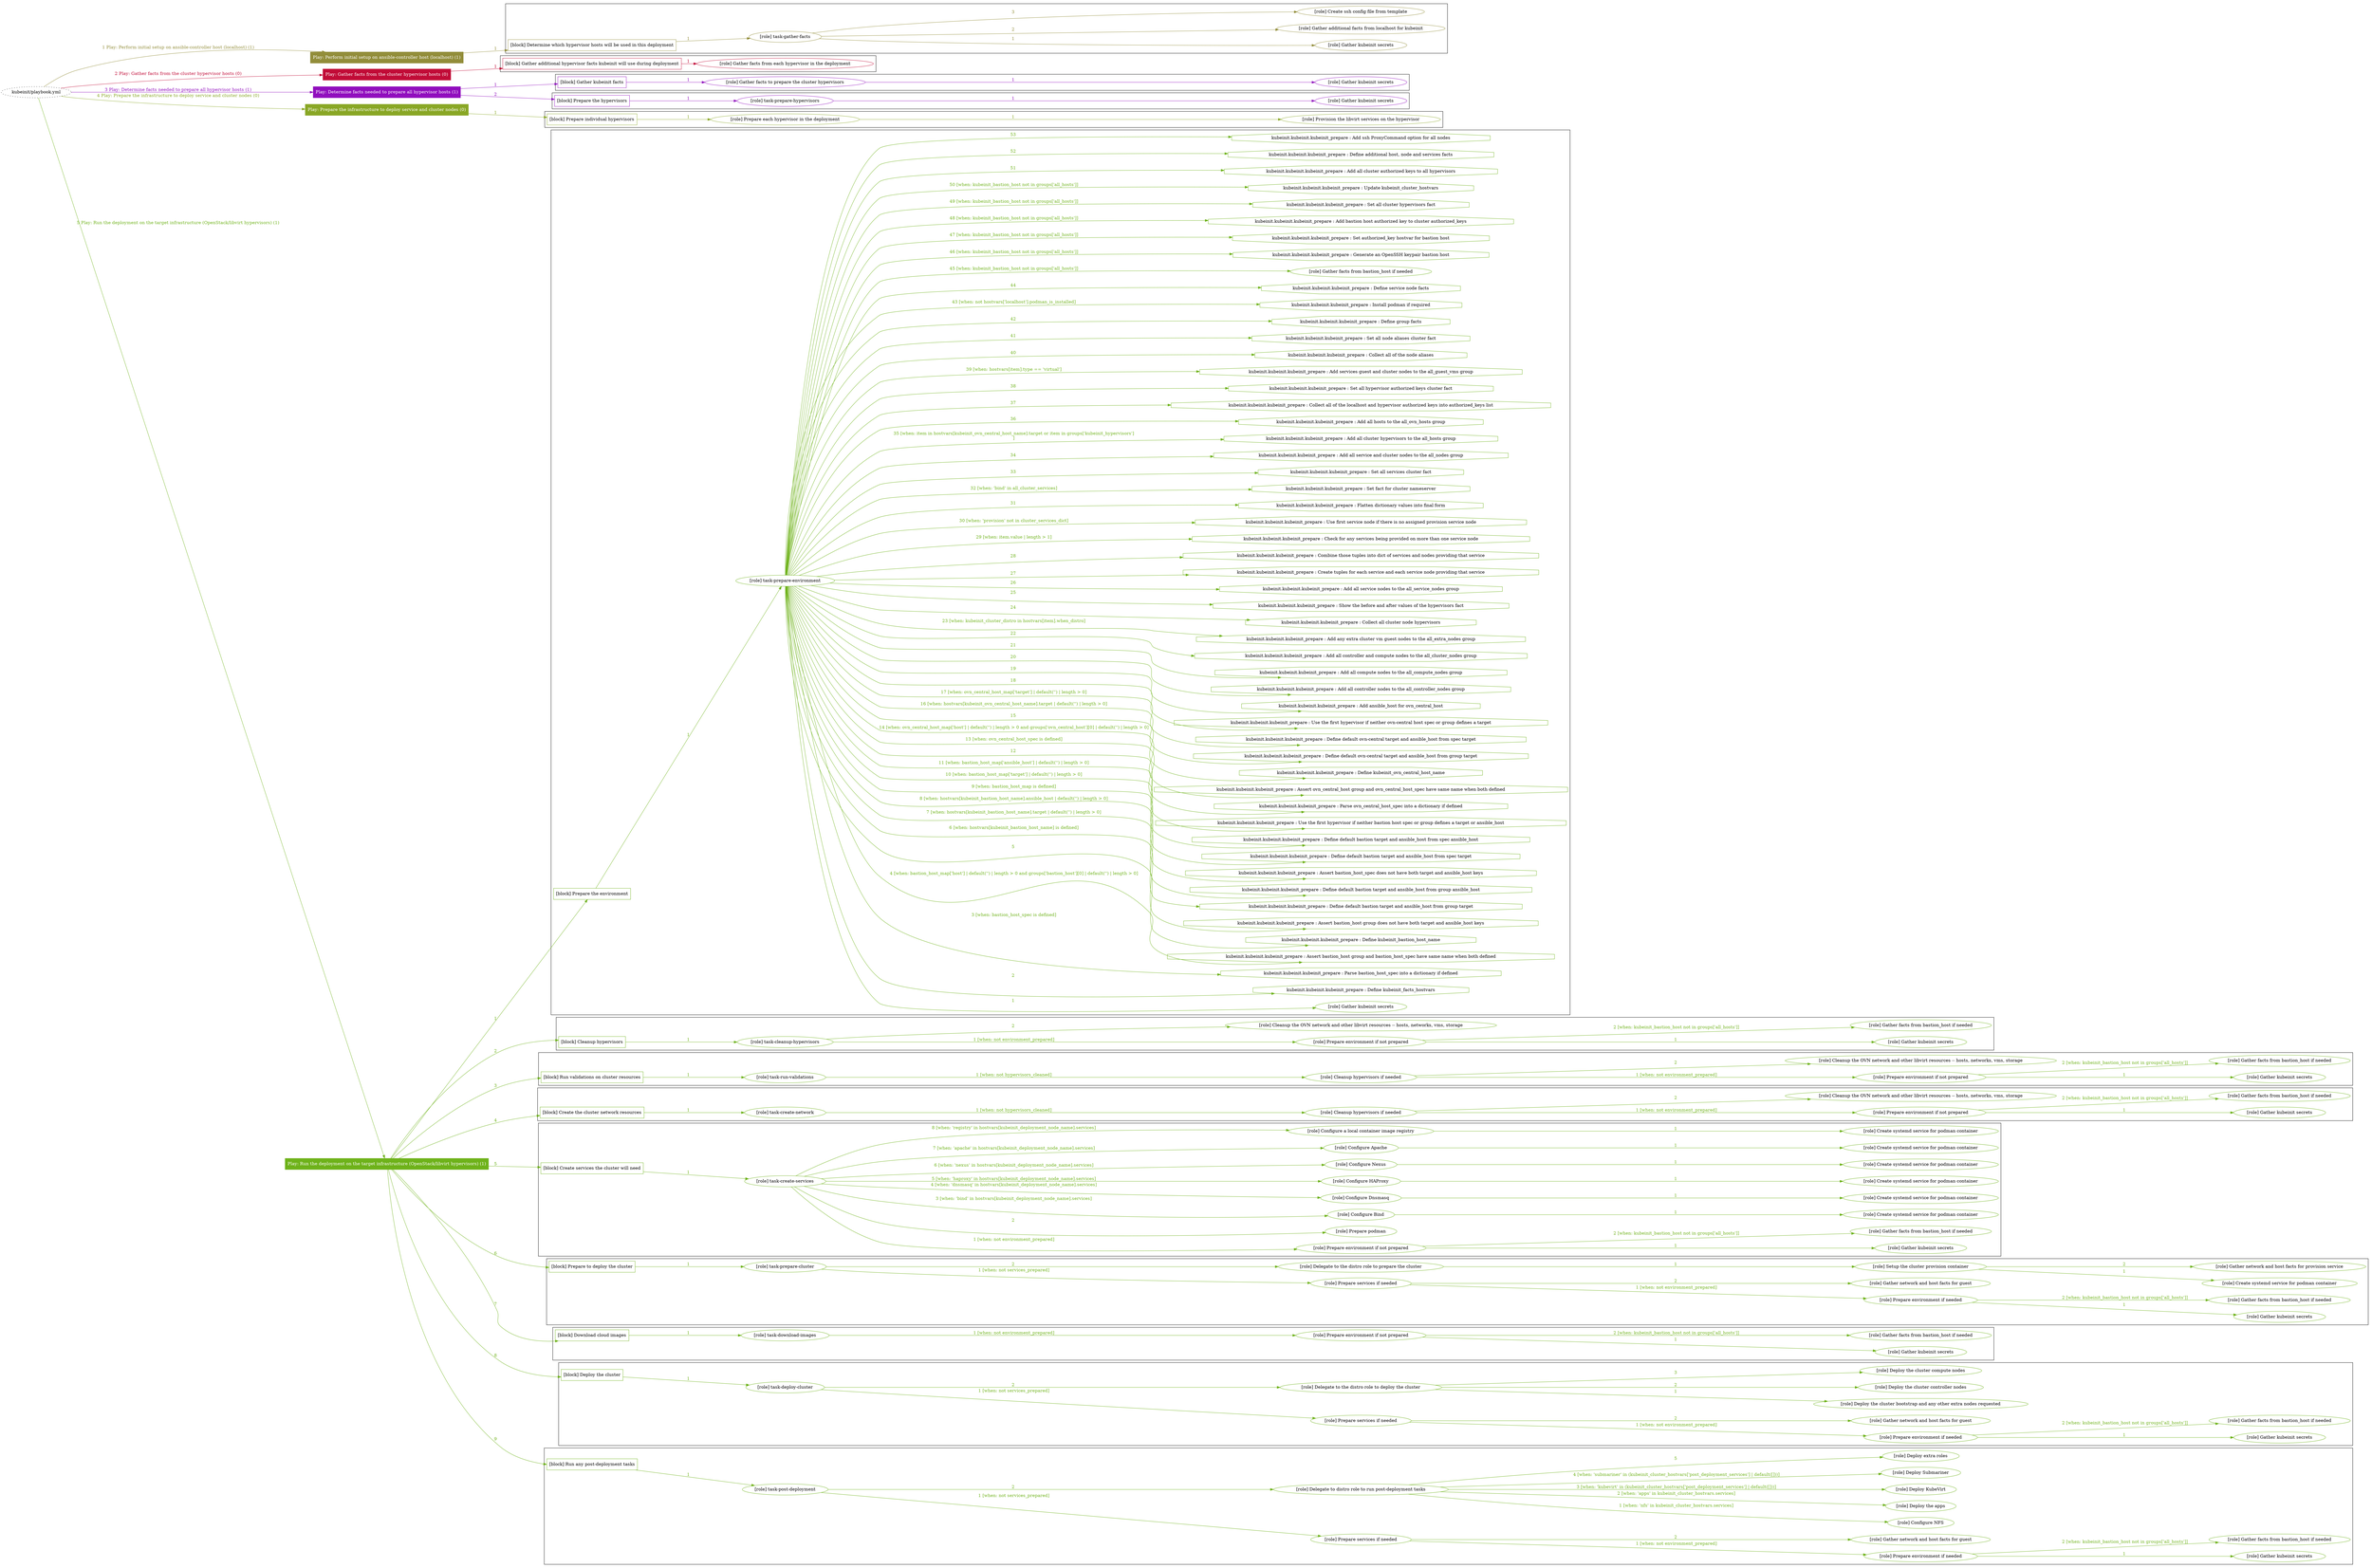 digraph {
	graph [concentrate=true ordering=in rankdir=LR ratio=fill]
	edge [esep=5 sep=10]
	"kubeinit/playbook.yml" [URL="/home/runner/work/kubeinit/kubeinit/kubeinit/playbook.yml" id=playbook_fcdd9891 style=dotted]
	"kubeinit/playbook.yml" -> play_946038fe [label="1 Play: Perform initial setup on ansible-controller host (localhost) (1)" color="#928d3a" fontcolor="#928d3a" id=edge_play_946038fe labeltooltip="1 Play: Perform initial setup on ansible-controller host (localhost) (1)" tooltip="1 Play: Perform initial setup on ansible-controller host (localhost) (1)"]
	subgraph "Play: Perform initial setup on ansible-controller host (localhost) (1)" {
		play_946038fe [label="Play: Perform initial setup on ansible-controller host (localhost) (1)" URL="/home/runner/work/kubeinit/kubeinit/kubeinit/playbook.yml" color="#928d3a" fontcolor="#ffffff" id=play_946038fe shape=box style=filled tooltip=localhost]
		play_946038fe -> block_283ed9a6 [label=1 color="#928d3a" fontcolor="#928d3a" id=edge_block_283ed9a6 labeltooltip=1 tooltip=1]
		subgraph cluster_block_283ed9a6 {
			block_283ed9a6 [label="[block] Determine which hypervisor hosts will be used in this deployment" URL="/home/runner/work/kubeinit/kubeinit/kubeinit/playbook.yml" color="#928d3a" id=block_283ed9a6 labeltooltip="Determine which hypervisor hosts will be used in this deployment" shape=box tooltip="Determine which hypervisor hosts will be used in this deployment"]
			block_283ed9a6 -> role_6f1f8646 [label="1 " color="#928d3a" fontcolor="#928d3a" id=edge_role_6f1f8646 labeltooltip="1 " tooltip="1 "]
			subgraph "task-gather-facts" {
				role_6f1f8646 [label="[role] task-gather-facts" URL="/home/runner/work/kubeinit/kubeinit/kubeinit/playbook.yml" color="#928d3a" id=role_6f1f8646 tooltip="task-gather-facts"]
				role_6f1f8646 -> role_35bccf30 [label="1 " color="#928d3a" fontcolor="#928d3a" id=edge_role_35bccf30 labeltooltip="1 " tooltip="1 "]
				subgraph "Gather kubeinit secrets" {
					role_35bccf30 [label="[role] Gather kubeinit secrets" URL="/home/runner/.ansible/collections/ansible_collections/kubeinit/kubeinit/roles/kubeinit_prepare/tasks/build_hypervisors_group.yml" color="#928d3a" id=role_35bccf30 tooltip="Gather kubeinit secrets"]
				}
				role_6f1f8646 -> role_a52aad83 [label="2 " color="#928d3a" fontcolor="#928d3a" id=edge_role_a52aad83 labeltooltip="2 " tooltip="2 "]
				subgraph "Gather additional facts from localhost for kubeinit" {
					role_a52aad83 [label="[role] Gather additional facts from localhost for kubeinit" URL="/home/runner/.ansible/collections/ansible_collections/kubeinit/kubeinit/roles/kubeinit_prepare/tasks/build_hypervisors_group.yml" color="#928d3a" id=role_a52aad83 tooltip="Gather additional facts from localhost for kubeinit"]
				}
				role_6f1f8646 -> role_5a3ab1c8 [label="3 " color="#928d3a" fontcolor="#928d3a" id=edge_role_5a3ab1c8 labeltooltip="3 " tooltip="3 "]
				subgraph "Create ssh config file from template" {
					role_5a3ab1c8 [label="[role] Create ssh config file from template" URL="/home/runner/.ansible/collections/ansible_collections/kubeinit/kubeinit/roles/kubeinit_prepare/tasks/build_hypervisors_group.yml" color="#928d3a" id=role_5a3ab1c8 tooltip="Create ssh config file from template"]
				}
			}
		}
	}
	"kubeinit/playbook.yml" -> play_e9a23a2e [label="2 Play: Gather facts from the cluster hypervisor hosts (0)" color="#c10b37" fontcolor="#c10b37" id=edge_play_e9a23a2e labeltooltip="2 Play: Gather facts from the cluster hypervisor hosts (0)" tooltip="2 Play: Gather facts from the cluster hypervisor hosts (0)"]
	subgraph "Play: Gather facts from the cluster hypervisor hosts (0)" {
		play_e9a23a2e [label="Play: Gather facts from the cluster hypervisor hosts (0)" URL="/home/runner/work/kubeinit/kubeinit/kubeinit/playbook.yml" color="#c10b37" fontcolor="#ffffff" id=play_e9a23a2e shape=box style=filled tooltip="Play: Gather facts from the cluster hypervisor hosts (0)"]
		play_e9a23a2e -> block_b5e455c5 [label=1 color="#c10b37" fontcolor="#c10b37" id=edge_block_b5e455c5 labeltooltip=1 tooltip=1]
		subgraph cluster_block_b5e455c5 {
			block_b5e455c5 [label="[block] Gather additional hypervisor facts kubeinit will use during deployment" URL="/home/runner/work/kubeinit/kubeinit/kubeinit/playbook.yml" color="#c10b37" id=block_b5e455c5 labeltooltip="Gather additional hypervisor facts kubeinit will use during deployment" shape=box tooltip="Gather additional hypervisor facts kubeinit will use during deployment"]
			block_b5e455c5 -> role_52a800c1 [label="1 " color="#c10b37" fontcolor="#c10b37" id=edge_role_52a800c1 labeltooltip="1 " tooltip="1 "]
			subgraph "Gather facts from each hypervisor in the deployment" {
				role_52a800c1 [label="[role] Gather facts from each hypervisor in the deployment" URL="/home/runner/work/kubeinit/kubeinit/kubeinit/playbook.yml" color="#c10b37" id=role_52a800c1 tooltip="Gather facts from each hypervisor in the deployment"]
			}
		}
	}
	"kubeinit/playbook.yml" -> play_0b7478b3 [label="3 Play: Determine facts needed to prepare all hypervisor hosts (1)" color="#910ebe" fontcolor="#910ebe" id=edge_play_0b7478b3 labeltooltip="3 Play: Determine facts needed to prepare all hypervisor hosts (1)" tooltip="3 Play: Determine facts needed to prepare all hypervisor hosts (1)"]
	subgraph "Play: Determine facts needed to prepare all hypervisor hosts (1)" {
		play_0b7478b3 [label="Play: Determine facts needed to prepare all hypervisor hosts (1)" URL="/home/runner/work/kubeinit/kubeinit/kubeinit/playbook.yml" color="#910ebe" fontcolor="#ffffff" id=play_0b7478b3 shape=box style=filled tooltip=localhost]
		play_0b7478b3 -> block_8fd51896 [label=1 color="#910ebe" fontcolor="#910ebe" id=edge_block_8fd51896 labeltooltip=1 tooltip=1]
		subgraph cluster_block_8fd51896 {
			block_8fd51896 [label="[block] Gather kubeinit facts" URL="/home/runner/work/kubeinit/kubeinit/kubeinit/playbook.yml" color="#910ebe" id=block_8fd51896 labeltooltip="Gather kubeinit facts" shape=box tooltip="Gather kubeinit facts"]
			block_8fd51896 -> role_c12ea14e [label="1 " color="#910ebe" fontcolor="#910ebe" id=edge_role_c12ea14e labeltooltip="1 " tooltip="1 "]
			subgraph "Gather facts to prepare the cluster hypervisors" {
				role_c12ea14e [label="[role] Gather facts to prepare the cluster hypervisors" URL="/home/runner/work/kubeinit/kubeinit/kubeinit/playbook.yml" color="#910ebe" id=role_c12ea14e tooltip="Gather facts to prepare the cluster hypervisors"]
				role_c12ea14e -> role_e3e79685 [label="1 " color="#910ebe" fontcolor="#910ebe" id=edge_role_e3e79685 labeltooltip="1 " tooltip="1 "]
				subgraph "Gather kubeinit secrets" {
					role_e3e79685 [label="[role] Gather kubeinit secrets" URL="/home/runner/.ansible/collections/ansible_collections/kubeinit/kubeinit/roles/kubeinit_prepare/tasks/gather_kubeinit_facts.yml" color="#910ebe" id=role_e3e79685 tooltip="Gather kubeinit secrets"]
				}
			}
		}
		play_0b7478b3 -> block_dc47f6b4 [label=2 color="#910ebe" fontcolor="#910ebe" id=edge_block_dc47f6b4 labeltooltip=2 tooltip=2]
		subgraph cluster_block_dc47f6b4 {
			block_dc47f6b4 [label="[block] Prepare the hypervisors" URL="/home/runner/work/kubeinit/kubeinit/kubeinit/playbook.yml" color="#910ebe" id=block_dc47f6b4 labeltooltip="Prepare the hypervisors" shape=box tooltip="Prepare the hypervisors"]
			block_dc47f6b4 -> role_c0e9c481 [label="1 " color="#910ebe" fontcolor="#910ebe" id=edge_role_c0e9c481 labeltooltip="1 " tooltip="1 "]
			subgraph "task-prepare-hypervisors" {
				role_c0e9c481 [label="[role] task-prepare-hypervisors" URL="/home/runner/work/kubeinit/kubeinit/kubeinit/playbook.yml" color="#910ebe" id=role_c0e9c481 tooltip="task-prepare-hypervisors"]
				role_c0e9c481 -> role_5b120192 [label="1 " color="#910ebe" fontcolor="#910ebe" id=edge_role_5b120192 labeltooltip="1 " tooltip="1 "]
				subgraph "Gather kubeinit secrets" {
					role_5b120192 [label="[role] Gather kubeinit secrets" URL="/home/runner/.ansible/collections/ansible_collections/kubeinit/kubeinit/roles/kubeinit_prepare/tasks/gather_kubeinit_facts.yml" color="#910ebe" id=role_5b120192 tooltip="Gather kubeinit secrets"]
				}
			}
		}
	}
	"kubeinit/playbook.yml" -> play_c822c328 [label="4 Play: Prepare the infrastructure to deploy service and cluster nodes (0)" color="#89a725" fontcolor="#89a725" id=edge_play_c822c328 labeltooltip="4 Play: Prepare the infrastructure to deploy service and cluster nodes (0)" tooltip="4 Play: Prepare the infrastructure to deploy service and cluster nodes (0)"]
	subgraph "Play: Prepare the infrastructure to deploy service and cluster nodes (0)" {
		play_c822c328 [label="Play: Prepare the infrastructure to deploy service and cluster nodes (0)" URL="/home/runner/work/kubeinit/kubeinit/kubeinit/playbook.yml" color="#89a725" fontcolor="#ffffff" id=play_c822c328 shape=box style=filled tooltip="Play: Prepare the infrastructure to deploy service and cluster nodes (0)"]
		play_c822c328 -> block_6411c0ae [label=1 color="#89a725" fontcolor="#89a725" id=edge_block_6411c0ae labeltooltip=1 tooltip=1]
		subgraph cluster_block_6411c0ae {
			block_6411c0ae [label="[block] Prepare individual hypervisors" URL="/home/runner/work/kubeinit/kubeinit/kubeinit/playbook.yml" color="#89a725" id=block_6411c0ae labeltooltip="Prepare individual hypervisors" shape=box tooltip="Prepare individual hypervisors"]
			block_6411c0ae -> role_1a278725 [label="1 " color="#89a725" fontcolor="#89a725" id=edge_role_1a278725 labeltooltip="1 " tooltip="1 "]
			subgraph "Prepare each hypervisor in the deployment" {
				role_1a278725 [label="[role] Prepare each hypervisor in the deployment" URL="/home/runner/work/kubeinit/kubeinit/kubeinit/playbook.yml" color="#89a725" id=role_1a278725 tooltip="Prepare each hypervisor in the deployment"]
				role_1a278725 -> role_e39b5c0d [label="1 " color="#89a725" fontcolor="#89a725" id=edge_role_e39b5c0d labeltooltip="1 " tooltip="1 "]
				subgraph "Provision the libvirt services on the hypervisor" {
					role_e39b5c0d [label="[role] Provision the libvirt services on the hypervisor" URL="/home/runner/.ansible/collections/ansible_collections/kubeinit/kubeinit/roles/kubeinit_prepare/tasks/prepare_hypervisor.yml" color="#89a725" id=role_e39b5c0d tooltip="Provision the libvirt services on the hypervisor"]
				}
			}
		}
	}
	"kubeinit/playbook.yml" -> play_af7b1c15 [label="5 Play: Run the deployment on the target infrastructure (OpenStack/libvirt hypervisors) (1)" color="#6eb21a" fontcolor="#6eb21a" id=edge_play_af7b1c15 labeltooltip="5 Play: Run the deployment on the target infrastructure (OpenStack/libvirt hypervisors) (1)" tooltip="5 Play: Run the deployment on the target infrastructure (OpenStack/libvirt hypervisors) (1)"]
	subgraph "Play: Run the deployment on the target infrastructure (OpenStack/libvirt hypervisors) (1)" {
		play_af7b1c15 [label="Play: Run the deployment on the target infrastructure (OpenStack/libvirt hypervisors) (1)" URL="/home/runner/work/kubeinit/kubeinit/kubeinit/playbook.yml" color="#6eb21a" fontcolor="#ffffff" id=play_af7b1c15 shape=box style=filled tooltip=localhost]
		play_af7b1c15 -> block_c7de079b [label=1 color="#6eb21a" fontcolor="#6eb21a" id=edge_block_c7de079b labeltooltip=1 tooltip=1]
		subgraph cluster_block_c7de079b {
			block_c7de079b [label="[block] Prepare the environment" URL="/home/runner/work/kubeinit/kubeinit/kubeinit/playbook.yml" color="#6eb21a" id=block_c7de079b labeltooltip="Prepare the environment" shape=box tooltip="Prepare the environment"]
			block_c7de079b -> role_eb04f5f0 [label="1 " color="#6eb21a" fontcolor="#6eb21a" id=edge_role_eb04f5f0 labeltooltip="1 " tooltip="1 "]
			subgraph "task-prepare-environment" {
				role_eb04f5f0 [label="[role] task-prepare-environment" URL="/home/runner/work/kubeinit/kubeinit/kubeinit/playbook.yml" color="#6eb21a" id=role_eb04f5f0 tooltip="task-prepare-environment"]
				role_eb04f5f0 -> role_e383a3ba [label="1 " color="#6eb21a" fontcolor="#6eb21a" id=edge_role_e383a3ba labeltooltip="1 " tooltip="1 "]
				subgraph "Gather kubeinit secrets" {
					role_e383a3ba [label="[role] Gather kubeinit secrets" URL="/home/runner/.ansible/collections/ansible_collections/kubeinit/kubeinit/roles/kubeinit_prepare/tasks/gather_kubeinit_facts.yml" color="#6eb21a" id=role_e383a3ba tooltip="Gather kubeinit secrets"]
				}
				task_e643d2f7 [label="kubeinit.kubeinit.kubeinit_prepare : Define kubeinit_facts_hostvars" URL="/home/runner/.ansible/collections/ansible_collections/kubeinit/kubeinit/roles/kubeinit_prepare/tasks/main.yml" color="#6eb21a" id=task_e643d2f7 shape=octagon tooltip="kubeinit.kubeinit.kubeinit_prepare : Define kubeinit_facts_hostvars"]
				role_eb04f5f0 -> task_e643d2f7 [label="2 " color="#6eb21a" fontcolor="#6eb21a" id=edge_task_e643d2f7 labeltooltip="2 " tooltip="2 "]
				task_10a054e7 [label="kubeinit.kubeinit.kubeinit_prepare : Parse bastion_host_spec into a dictionary if defined" URL="/home/runner/.ansible/collections/ansible_collections/kubeinit/kubeinit/roles/kubeinit_prepare/tasks/main.yml" color="#6eb21a" id=task_10a054e7 shape=octagon tooltip="kubeinit.kubeinit.kubeinit_prepare : Parse bastion_host_spec into a dictionary if defined"]
				role_eb04f5f0 -> task_10a054e7 [label="3 [when: bastion_host_spec is defined]" color="#6eb21a" fontcolor="#6eb21a" id=edge_task_10a054e7 labeltooltip="3 [when: bastion_host_spec is defined]" tooltip="3 [when: bastion_host_spec is defined]"]
				task_53452a51 [label="kubeinit.kubeinit.kubeinit_prepare : Assert bastion_host group and bastion_host_spec have same name when both defined" URL="/home/runner/.ansible/collections/ansible_collections/kubeinit/kubeinit/roles/kubeinit_prepare/tasks/main.yml" color="#6eb21a" id=task_53452a51 shape=octagon tooltip="kubeinit.kubeinit.kubeinit_prepare : Assert bastion_host group and bastion_host_spec have same name when both defined"]
				role_eb04f5f0 -> task_53452a51 [label="4 [when: bastion_host_map['host'] | default('') | length > 0 and groups['bastion_host'][0] | default('') | length > 0]" color="#6eb21a" fontcolor="#6eb21a" id=edge_task_53452a51 labeltooltip="4 [when: bastion_host_map['host'] | default('') | length > 0 and groups['bastion_host'][0] | default('') | length > 0]" tooltip="4 [when: bastion_host_map['host'] | default('') | length > 0 and groups['bastion_host'][0] | default('') | length > 0]"]
				task_b32af7be [label="kubeinit.kubeinit.kubeinit_prepare : Define kubeinit_bastion_host_name" URL="/home/runner/.ansible/collections/ansible_collections/kubeinit/kubeinit/roles/kubeinit_prepare/tasks/main.yml" color="#6eb21a" id=task_b32af7be shape=octagon tooltip="kubeinit.kubeinit.kubeinit_prepare : Define kubeinit_bastion_host_name"]
				role_eb04f5f0 -> task_b32af7be [label="5 " color="#6eb21a" fontcolor="#6eb21a" id=edge_task_b32af7be labeltooltip="5 " tooltip="5 "]
				task_f027286e [label="kubeinit.kubeinit.kubeinit_prepare : Assert bastion_host group does not have both target and ansible_host keys" URL="/home/runner/.ansible/collections/ansible_collections/kubeinit/kubeinit/roles/kubeinit_prepare/tasks/main.yml" color="#6eb21a" id=task_f027286e shape=octagon tooltip="kubeinit.kubeinit.kubeinit_prepare : Assert bastion_host group does not have both target and ansible_host keys"]
				role_eb04f5f0 -> task_f027286e [label="6 [when: hostvars[kubeinit_bastion_host_name] is defined]" color="#6eb21a" fontcolor="#6eb21a" id=edge_task_f027286e labeltooltip="6 [when: hostvars[kubeinit_bastion_host_name] is defined]" tooltip="6 [when: hostvars[kubeinit_bastion_host_name] is defined]"]
				task_64fa1869 [label="kubeinit.kubeinit.kubeinit_prepare : Define default bastion target and ansible_host from group target" URL="/home/runner/.ansible/collections/ansible_collections/kubeinit/kubeinit/roles/kubeinit_prepare/tasks/main.yml" color="#6eb21a" id=task_64fa1869 shape=octagon tooltip="kubeinit.kubeinit.kubeinit_prepare : Define default bastion target and ansible_host from group target"]
				role_eb04f5f0 -> task_64fa1869 [label="7 [when: hostvars[kubeinit_bastion_host_name].target | default('') | length > 0]" color="#6eb21a" fontcolor="#6eb21a" id=edge_task_64fa1869 labeltooltip="7 [when: hostvars[kubeinit_bastion_host_name].target | default('') | length > 0]" tooltip="7 [when: hostvars[kubeinit_bastion_host_name].target | default('') | length > 0]"]
				task_102a5afa [label="kubeinit.kubeinit.kubeinit_prepare : Define default bastion target and ansible_host from group ansible_host" URL="/home/runner/.ansible/collections/ansible_collections/kubeinit/kubeinit/roles/kubeinit_prepare/tasks/main.yml" color="#6eb21a" id=task_102a5afa shape=octagon tooltip="kubeinit.kubeinit.kubeinit_prepare : Define default bastion target and ansible_host from group ansible_host"]
				role_eb04f5f0 -> task_102a5afa [label="8 [when: hostvars[kubeinit_bastion_host_name].ansible_host | default('') | length > 0]" color="#6eb21a" fontcolor="#6eb21a" id=edge_task_102a5afa labeltooltip="8 [when: hostvars[kubeinit_bastion_host_name].ansible_host | default('') | length > 0]" tooltip="8 [when: hostvars[kubeinit_bastion_host_name].ansible_host | default('') | length > 0]"]
				task_28fd285f [label="kubeinit.kubeinit.kubeinit_prepare : Assert bastion_host_spec does not have both target and ansible_host keys" URL="/home/runner/.ansible/collections/ansible_collections/kubeinit/kubeinit/roles/kubeinit_prepare/tasks/main.yml" color="#6eb21a" id=task_28fd285f shape=octagon tooltip="kubeinit.kubeinit.kubeinit_prepare : Assert bastion_host_spec does not have both target and ansible_host keys"]
				role_eb04f5f0 -> task_28fd285f [label="9 [when: bastion_host_map is defined]" color="#6eb21a" fontcolor="#6eb21a" id=edge_task_28fd285f labeltooltip="9 [when: bastion_host_map is defined]" tooltip="9 [when: bastion_host_map is defined]"]
				task_f4429dfd [label="kubeinit.kubeinit.kubeinit_prepare : Define default bastion target and ansible_host from spec target" URL="/home/runner/.ansible/collections/ansible_collections/kubeinit/kubeinit/roles/kubeinit_prepare/tasks/main.yml" color="#6eb21a" id=task_f4429dfd shape=octagon tooltip="kubeinit.kubeinit.kubeinit_prepare : Define default bastion target and ansible_host from spec target"]
				role_eb04f5f0 -> task_f4429dfd [label="10 [when: bastion_host_map['target'] | default('') | length > 0]" color="#6eb21a" fontcolor="#6eb21a" id=edge_task_f4429dfd labeltooltip="10 [when: bastion_host_map['target'] | default('') | length > 0]" tooltip="10 [when: bastion_host_map['target'] | default('') | length > 0]"]
				task_e46b0820 [label="kubeinit.kubeinit.kubeinit_prepare : Define default bastion target and ansible_host from spec ansible_host" URL="/home/runner/.ansible/collections/ansible_collections/kubeinit/kubeinit/roles/kubeinit_prepare/tasks/main.yml" color="#6eb21a" id=task_e46b0820 shape=octagon tooltip="kubeinit.kubeinit.kubeinit_prepare : Define default bastion target and ansible_host from spec ansible_host"]
				role_eb04f5f0 -> task_e46b0820 [label="11 [when: bastion_host_map['ansible_host'] | default('') | length > 0]" color="#6eb21a" fontcolor="#6eb21a" id=edge_task_e46b0820 labeltooltip="11 [when: bastion_host_map['ansible_host'] | default('') | length > 0]" tooltip="11 [when: bastion_host_map['ansible_host'] | default('') | length > 0]"]
				task_5cd1643e [label="kubeinit.kubeinit.kubeinit_prepare : Use the first hypervisor if neither bastion host spec or group defines a target or ansible_host" URL="/home/runner/.ansible/collections/ansible_collections/kubeinit/kubeinit/roles/kubeinit_prepare/tasks/main.yml" color="#6eb21a" id=task_5cd1643e shape=octagon tooltip="kubeinit.kubeinit.kubeinit_prepare : Use the first hypervisor if neither bastion host spec or group defines a target or ansible_host"]
				role_eb04f5f0 -> task_5cd1643e [label="12 " color="#6eb21a" fontcolor="#6eb21a" id=edge_task_5cd1643e labeltooltip="12 " tooltip="12 "]
				task_d907db1b [label="kubeinit.kubeinit.kubeinit_prepare : Parse ovn_central_host_spec into a dictionary if defined" URL="/home/runner/.ansible/collections/ansible_collections/kubeinit/kubeinit/roles/kubeinit_prepare/tasks/main.yml" color="#6eb21a" id=task_d907db1b shape=octagon tooltip="kubeinit.kubeinit.kubeinit_prepare : Parse ovn_central_host_spec into a dictionary if defined"]
				role_eb04f5f0 -> task_d907db1b [label="13 [when: ovn_central_host_spec is defined]" color="#6eb21a" fontcolor="#6eb21a" id=edge_task_d907db1b labeltooltip="13 [when: ovn_central_host_spec is defined]" tooltip="13 [when: ovn_central_host_spec is defined]"]
				task_3062d577 [label="kubeinit.kubeinit.kubeinit_prepare : Assert ovn_central_host group and ovn_central_host_spec have same name when both defined" URL="/home/runner/.ansible/collections/ansible_collections/kubeinit/kubeinit/roles/kubeinit_prepare/tasks/main.yml" color="#6eb21a" id=task_3062d577 shape=octagon tooltip="kubeinit.kubeinit.kubeinit_prepare : Assert ovn_central_host group and ovn_central_host_spec have same name when both defined"]
				role_eb04f5f0 -> task_3062d577 [label="14 [when: ovn_central_host_map['host'] | default('') | length > 0 and groups['ovn_central_host'][0] | default('') | length > 0]" color="#6eb21a" fontcolor="#6eb21a" id=edge_task_3062d577 labeltooltip="14 [when: ovn_central_host_map['host'] | default('') | length > 0 and groups['ovn_central_host'][0] | default('') | length > 0]" tooltip="14 [when: ovn_central_host_map['host'] | default('') | length > 0 and groups['ovn_central_host'][0] | default('') | length > 0]"]
				task_6bdd503c [label="kubeinit.kubeinit.kubeinit_prepare : Define kubeinit_ovn_central_host_name" URL="/home/runner/.ansible/collections/ansible_collections/kubeinit/kubeinit/roles/kubeinit_prepare/tasks/main.yml" color="#6eb21a" id=task_6bdd503c shape=octagon tooltip="kubeinit.kubeinit.kubeinit_prepare : Define kubeinit_ovn_central_host_name"]
				role_eb04f5f0 -> task_6bdd503c [label="15 " color="#6eb21a" fontcolor="#6eb21a" id=edge_task_6bdd503c labeltooltip="15 " tooltip="15 "]
				task_26b2a738 [label="kubeinit.kubeinit.kubeinit_prepare : Define default ovn-central target and ansible_host from group target" URL="/home/runner/.ansible/collections/ansible_collections/kubeinit/kubeinit/roles/kubeinit_prepare/tasks/main.yml" color="#6eb21a" id=task_26b2a738 shape=octagon tooltip="kubeinit.kubeinit.kubeinit_prepare : Define default ovn-central target and ansible_host from group target"]
				role_eb04f5f0 -> task_26b2a738 [label="16 [when: hostvars[kubeinit_ovn_central_host_name].target | default('') | length > 0]" color="#6eb21a" fontcolor="#6eb21a" id=edge_task_26b2a738 labeltooltip="16 [when: hostvars[kubeinit_ovn_central_host_name].target | default('') | length > 0]" tooltip="16 [when: hostvars[kubeinit_ovn_central_host_name].target | default('') | length > 0]"]
				task_6344ea26 [label="kubeinit.kubeinit.kubeinit_prepare : Define default ovn-central target and ansible_host from spec target" URL="/home/runner/.ansible/collections/ansible_collections/kubeinit/kubeinit/roles/kubeinit_prepare/tasks/main.yml" color="#6eb21a" id=task_6344ea26 shape=octagon tooltip="kubeinit.kubeinit.kubeinit_prepare : Define default ovn-central target and ansible_host from spec target"]
				role_eb04f5f0 -> task_6344ea26 [label="17 [when: ovn_central_host_map['target'] | default('') | length > 0]" color="#6eb21a" fontcolor="#6eb21a" id=edge_task_6344ea26 labeltooltip="17 [when: ovn_central_host_map['target'] | default('') | length > 0]" tooltip="17 [when: ovn_central_host_map['target'] | default('') | length > 0]"]
				task_1c4c014f [label="kubeinit.kubeinit.kubeinit_prepare : Use the first hypervisor if neither ovn-central host spec or group defines a target" URL="/home/runner/.ansible/collections/ansible_collections/kubeinit/kubeinit/roles/kubeinit_prepare/tasks/main.yml" color="#6eb21a" id=task_1c4c014f shape=octagon tooltip="kubeinit.kubeinit.kubeinit_prepare : Use the first hypervisor if neither ovn-central host spec or group defines a target"]
				role_eb04f5f0 -> task_1c4c014f [label="18 " color="#6eb21a" fontcolor="#6eb21a" id=edge_task_1c4c014f labeltooltip="18 " tooltip="18 "]
				task_6ade6263 [label="kubeinit.kubeinit.kubeinit_prepare : Add ansible_host for ovn_central_host" URL="/home/runner/.ansible/collections/ansible_collections/kubeinit/kubeinit/roles/kubeinit_prepare/tasks/main.yml" color="#6eb21a" id=task_6ade6263 shape=octagon tooltip="kubeinit.kubeinit.kubeinit_prepare : Add ansible_host for ovn_central_host"]
				role_eb04f5f0 -> task_6ade6263 [label="19 " color="#6eb21a" fontcolor="#6eb21a" id=edge_task_6ade6263 labeltooltip="19 " tooltip="19 "]
				task_68cc571d [label="kubeinit.kubeinit.kubeinit_prepare : Add all controller nodes to the all_controller_nodes group" URL="/home/runner/.ansible/collections/ansible_collections/kubeinit/kubeinit/roles/kubeinit_prepare/tasks/prepare_groups.yml" color="#6eb21a" id=task_68cc571d shape=octagon tooltip="kubeinit.kubeinit.kubeinit_prepare : Add all controller nodes to the all_controller_nodes group"]
				role_eb04f5f0 -> task_68cc571d [label="20 " color="#6eb21a" fontcolor="#6eb21a" id=edge_task_68cc571d labeltooltip="20 " tooltip="20 "]
				task_3cd84503 [label="kubeinit.kubeinit.kubeinit_prepare : Add all compute nodes to the all_compute_nodes group" URL="/home/runner/.ansible/collections/ansible_collections/kubeinit/kubeinit/roles/kubeinit_prepare/tasks/prepare_groups.yml" color="#6eb21a" id=task_3cd84503 shape=octagon tooltip="kubeinit.kubeinit.kubeinit_prepare : Add all compute nodes to the all_compute_nodes group"]
				role_eb04f5f0 -> task_3cd84503 [label="21 " color="#6eb21a" fontcolor="#6eb21a" id=edge_task_3cd84503 labeltooltip="21 " tooltip="21 "]
				task_4f026e33 [label="kubeinit.kubeinit.kubeinit_prepare : Add all controller and compute nodes to the all_cluster_nodes group" URL="/home/runner/.ansible/collections/ansible_collections/kubeinit/kubeinit/roles/kubeinit_prepare/tasks/prepare_groups.yml" color="#6eb21a" id=task_4f026e33 shape=octagon tooltip="kubeinit.kubeinit.kubeinit_prepare : Add all controller and compute nodes to the all_cluster_nodes group"]
				role_eb04f5f0 -> task_4f026e33 [label="22 " color="#6eb21a" fontcolor="#6eb21a" id=edge_task_4f026e33 labeltooltip="22 " tooltip="22 "]
				task_f5428b17 [label="kubeinit.kubeinit.kubeinit_prepare : Add any extra cluster vm guest nodes to the all_extra_nodes group" URL="/home/runner/.ansible/collections/ansible_collections/kubeinit/kubeinit/roles/kubeinit_prepare/tasks/prepare_groups.yml" color="#6eb21a" id=task_f5428b17 shape=octagon tooltip="kubeinit.kubeinit.kubeinit_prepare : Add any extra cluster vm guest nodes to the all_extra_nodes group"]
				role_eb04f5f0 -> task_f5428b17 [label="23 [when: kubeinit_cluster_distro in hostvars[item].when_distro]" color="#6eb21a" fontcolor="#6eb21a" id=edge_task_f5428b17 labeltooltip="23 [when: kubeinit_cluster_distro in hostvars[item].when_distro]" tooltip="23 [when: kubeinit_cluster_distro in hostvars[item].when_distro]"]
				task_d138b5d2 [label="kubeinit.kubeinit.kubeinit_prepare : Collect all cluster node hypervisors" URL="/home/runner/.ansible/collections/ansible_collections/kubeinit/kubeinit/roles/kubeinit_prepare/tasks/prepare_groups.yml" color="#6eb21a" id=task_d138b5d2 shape=octagon tooltip="kubeinit.kubeinit.kubeinit_prepare : Collect all cluster node hypervisors"]
				role_eb04f5f0 -> task_d138b5d2 [label="24 " color="#6eb21a" fontcolor="#6eb21a" id=edge_task_d138b5d2 labeltooltip="24 " tooltip="24 "]
				task_628b27fc [label="kubeinit.kubeinit.kubeinit_prepare : Show the before and after values of the hypervisors fact" URL="/home/runner/.ansible/collections/ansible_collections/kubeinit/kubeinit/roles/kubeinit_prepare/tasks/prepare_groups.yml" color="#6eb21a" id=task_628b27fc shape=octagon tooltip="kubeinit.kubeinit.kubeinit_prepare : Show the before and after values of the hypervisors fact"]
				role_eb04f5f0 -> task_628b27fc [label="25 " color="#6eb21a" fontcolor="#6eb21a" id=edge_task_628b27fc labeltooltip="25 " tooltip="25 "]
				task_8b5e1b01 [label="kubeinit.kubeinit.kubeinit_prepare : Add all service nodes to the all_service_nodes group" URL="/home/runner/.ansible/collections/ansible_collections/kubeinit/kubeinit/roles/kubeinit_prepare/tasks/prepare_groups.yml" color="#6eb21a" id=task_8b5e1b01 shape=octagon tooltip="kubeinit.kubeinit.kubeinit_prepare : Add all service nodes to the all_service_nodes group"]
				role_eb04f5f0 -> task_8b5e1b01 [label="26 " color="#6eb21a" fontcolor="#6eb21a" id=edge_task_8b5e1b01 labeltooltip="26 " tooltip="26 "]
				task_f431255d [label="kubeinit.kubeinit.kubeinit_prepare : Create tuples for each service and each service node providing that service" URL="/home/runner/.ansible/collections/ansible_collections/kubeinit/kubeinit/roles/kubeinit_prepare/tasks/prepare_groups.yml" color="#6eb21a" id=task_f431255d shape=octagon tooltip="kubeinit.kubeinit.kubeinit_prepare : Create tuples for each service and each service node providing that service"]
				role_eb04f5f0 -> task_f431255d [label="27 " color="#6eb21a" fontcolor="#6eb21a" id=edge_task_f431255d labeltooltip="27 " tooltip="27 "]
				task_020d7c07 [label="kubeinit.kubeinit.kubeinit_prepare : Combine those tuples into dict of services and nodes providing that service" URL="/home/runner/.ansible/collections/ansible_collections/kubeinit/kubeinit/roles/kubeinit_prepare/tasks/prepare_groups.yml" color="#6eb21a" id=task_020d7c07 shape=octagon tooltip="kubeinit.kubeinit.kubeinit_prepare : Combine those tuples into dict of services and nodes providing that service"]
				role_eb04f5f0 -> task_020d7c07 [label="28 " color="#6eb21a" fontcolor="#6eb21a" id=edge_task_020d7c07 labeltooltip="28 " tooltip="28 "]
				task_36e50d27 [label="kubeinit.kubeinit.kubeinit_prepare : Check for any services being provided on more than one service node" URL="/home/runner/.ansible/collections/ansible_collections/kubeinit/kubeinit/roles/kubeinit_prepare/tasks/prepare_groups.yml" color="#6eb21a" id=task_36e50d27 shape=octagon tooltip="kubeinit.kubeinit.kubeinit_prepare : Check for any services being provided on more than one service node"]
				role_eb04f5f0 -> task_36e50d27 [label="29 [when: item.value | length > 1]" color="#6eb21a" fontcolor="#6eb21a" id=edge_task_36e50d27 labeltooltip="29 [when: item.value | length > 1]" tooltip="29 [when: item.value | length > 1]"]
				task_e72c4d92 [label="kubeinit.kubeinit.kubeinit_prepare : Use first service node if there is no assigned provision service node" URL="/home/runner/.ansible/collections/ansible_collections/kubeinit/kubeinit/roles/kubeinit_prepare/tasks/prepare_groups.yml" color="#6eb21a" id=task_e72c4d92 shape=octagon tooltip="kubeinit.kubeinit.kubeinit_prepare : Use first service node if there is no assigned provision service node"]
				role_eb04f5f0 -> task_e72c4d92 [label="30 [when: 'provision' not in cluster_services_dict]" color="#6eb21a" fontcolor="#6eb21a" id=edge_task_e72c4d92 labeltooltip="30 [when: 'provision' not in cluster_services_dict]" tooltip="30 [when: 'provision' not in cluster_services_dict]"]
				task_5972c303 [label="kubeinit.kubeinit.kubeinit_prepare : Flatten dictionary values into final form" URL="/home/runner/.ansible/collections/ansible_collections/kubeinit/kubeinit/roles/kubeinit_prepare/tasks/prepare_groups.yml" color="#6eb21a" id=task_5972c303 shape=octagon tooltip="kubeinit.kubeinit.kubeinit_prepare : Flatten dictionary values into final form"]
				role_eb04f5f0 -> task_5972c303 [label="31 " color="#6eb21a" fontcolor="#6eb21a" id=edge_task_5972c303 labeltooltip="31 " tooltip="31 "]
				task_588c8c76 [label="kubeinit.kubeinit.kubeinit_prepare : Set fact for cluster nameserver" URL="/home/runner/.ansible/collections/ansible_collections/kubeinit/kubeinit/roles/kubeinit_prepare/tasks/prepare_groups.yml" color="#6eb21a" id=task_588c8c76 shape=octagon tooltip="kubeinit.kubeinit.kubeinit_prepare : Set fact for cluster nameserver"]
				role_eb04f5f0 -> task_588c8c76 [label="32 [when: 'bind' in all_cluster_services]" color="#6eb21a" fontcolor="#6eb21a" id=edge_task_588c8c76 labeltooltip="32 [when: 'bind' in all_cluster_services]" tooltip="32 [when: 'bind' in all_cluster_services]"]
				task_3869856f [label="kubeinit.kubeinit.kubeinit_prepare : Set all services cluster fact" URL="/home/runner/.ansible/collections/ansible_collections/kubeinit/kubeinit/roles/kubeinit_prepare/tasks/prepare_groups.yml" color="#6eb21a" id=task_3869856f shape=octagon tooltip="kubeinit.kubeinit.kubeinit_prepare : Set all services cluster fact"]
				role_eb04f5f0 -> task_3869856f [label="33 " color="#6eb21a" fontcolor="#6eb21a" id=edge_task_3869856f labeltooltip="33 " tooltip="33 "]
				task_f7d13671 [label="kubeinit.kubeinit.kubeinit_prepare : Add all service and cluster nodes to the all_nodes group" URL="/home/runner/.ansible/collections/ansible_collections/kubeinit/kubeinit/roles/kubeinit_prepare/tasks/prepare_groups.yml" color="#6eb21a" id=task_f7d13671 shape=octagon tooltip="kubeinit.kubeinit.kubeinit_prepare : Add all service and cluster nodes to the all_nodes group"]
				role_eb04f5f0 -> task_f7d13671 [label="34 " color="#6eb21a" fontcolor="#6eb21a" id=edge_task_f7d13671 labeltooltip="34 " tooltip="34 "]
				task_fac050a0 [label="kubeinit.kubeinit.kubeinit_prepare : Add all cluster hypervisors to the all_hosts group" URL="/home/runner/.ansible/collections/ansible_collections/kubeinit/kubeinit/roles/kubeinit_prepare/tasks/prepare_groups.yml" color="#6eb21a" id=task_fac050a0 shape=octagon tooltip="kubeinit.kubeinit.kubeinit_prepare : Add all cluster hypervisors to the all_hosts group"]
				role_eb04f5f0 -> task_fac050a0 [label="35 [when: item in hostvars[kubeinit_ovn_central_host_name].target or item in groups['kubeinit_hypervisors']
]" color="#6eb21a" fontcolor="#6eb21a" id=edge_task_fac050a0 labeltooltip="35 [when: item in hostvars[kubeinit_ovn_central_host_name].target or item in groups['kubeinit_hypervisors']
]" tooltip="35 [when: item in hostvars[kubeinit_ovn_central_host_name].target or item in groups['kubeinit_hypervisors']
]"]
				task_9d47f2b0 [label="kubeinit.kubeinit.kubeinit_prepare : Add all hosts to the all_ovn_hosts group" URL="/home/runner/.ansible/collections/ansible_collections/kubeinit/kubeinit/roles/kubeinit_prepare/tasks/prepare_groups.yml" color="#6eb21a" id=task_9d47f2b0 shape=octagon tooltip="kubeinit.kubeinit.kubeinit_prepare : Add all hosts to the all_ovn_hosts group"]
				role_eb04f5f0 -> task_9d47f2b0 [label="36 " color="#6eb21a" fontcolor="#6eb21a" id=edge_task_9d47f2b0 labeltooltip="36 " tooltip="36 "]
				task_71e57241 [label="kubeinit.kubeinit.kubeinit_prepare : Collect all of the localhost and hypervisor authorized keys into authorized_keys list" URL="/home/runner/.ansible/collections/ansible_collections/kubeinit/kubeinit/roles/kubeinit_prepare/tasks/prepare_groups.yml" color="#6eb21a" id=task_71e57241 shape=octagon tooltip="kubeinit.kubeinit.kubeinit_prepare : Collect all of the localhost and hypervisor authorized keys into authorized_keys list"]
				role_eb04f5f0 -> task_71e57241 [label="37 " color="#6eb21a" fontcolor="#6eb21a" id=edge_task_71e57241 labeltooltip="37 " tooltip="37 "]
				task_24a02717 [label="kubeinit.kubeinit.kubeinit_prepare : Set all hypervisor authorized keys cluster fact" URL="/home/runner/.ansible/collections/ansible_collections/kubeinit/kubeinit/roles/kubeinit_prepare/tasks/prepare_groups.yml" color="#6eb21a" id=task_24a02717 shape=octagon tooltip="kubeinit.kubeinit.kubeinit_prepare : Set all hypervisor authorized keys cluster fact"]
				role_eb04f5f0 -> task_24a02717 [label="38 " color="#6eb21a" fontcolor="#6eb21a" id=edge_task_24a02717 labeltooltip="38 " tooltip="38 "]
				task_fc07f1a1 [label="kubeinit.kubeinit.kubeinit_prepare : Add services guest and cluster nodes to the all_guest_vms group" URL="/home/runner/.ansible/collections/ansible_collections/kubeinit/kubeinit/roles/kubeinit_prepare/tasks/prepare_groups.yml" color="#6eb21a" id=task_fc07f1a1 shape=octagon tooltip="kubeinit.kubeinit.kubeinit_prepare : Add services guest and cluster nodes to the all_guest_vms group"]
				role_eb04f5f0 -> task_fc07f1a1 [label="39 [when: hostvars[item].type == 'virtual']" color="#6eb21a" fontcolor="#6eb21a" id=edge_task_fc07f1a1 labeltooltip="39 [when: hostvars[item].type == 'virtual']" tooltip="39 [when: hostvars[item].type == 'virtual']"]
				task_776064ab [label="kubeinit.kubeinit.kubeinit_prepare : Collect all of the node aliases" URL="/home/runner/.ansible/collections/ansible_collections/kubeinit/kubeinit/roles/kubeinit_prepare/tasks/prepare_groups.yml" color="#6eb21a" id=task_776064ab shape=octagon tooltip="kubeinit.kubeinit.kubeinit_prepare : Collect all of the node aliases"]
				role_eb04f5f0 -> task_776064ab [label="40 " color="#6eb21a" fontcolor="#6eb21a" id=edge_task_776064ab labeltooltip="40 " tooltip="40 "]
				task_b39dc27a [label="kubeinit.kubeinit.kubeinit_prepare : Set all node aliases cluster fact" URL="/home/runner/.ansible/collections/ansible_collections/kubeinit/kubeinit/roles/kubeinit_prepare/tasks/prepare_groups.yml" color="#6eb21a" id=task_b39dc27a shape=octagon tooltip="kubeinit.kubeinit.kubeinit_prepare : Set all node aliases cluster fact"]
				role_eb04f5f0 -> task_b39dc27a [label="41 " color="#6eb21a" fontcolor="#6eb21a" id=edge_task_b39dc27a labeltooltip="41 " tooltip="41 "]
				task_b6dfee53 [label="kubeinit.kubeinit.kubeinit_prepare : Define group facts" URL="/home/runner/.ansible/collections/ansible_collections/kubeinit/kubeinit/roles/kubeinit_prepare/tasks/main.yml" color="#6eb21a" id=task_b6dfee53 shape=octagon tooltip="kubeinit.kubeinit.kubeinit_prepare : Define group facts"]
				role_eb04f5f0 -> task_b6dfee53 [label="42 " color="#6eb21a" fontcolor="#6eb21a" id=edge_task_b6dfee53 labeltooltip="42 " tooltip="42 "]
				task_f41e2066 [label="kubeinit.kubeinit.kubeinit_prepare : Install podman if required" URL="/home/runner/.ansible/collections/ansible_collections/kubeinit/kubeinit/roles/kubeinit_prepare/tasks/main.yml" color="#6eb21a" id=task_f41e2066 shape=octagon tooltip="kubeinit.kubeinit.kubeinit_prepare : Install podman if required"]
				role_eb04f5f0 -> task_f41e2066 [label="43 [when: not hostvars['localhost'].podman_is_installed]" color="#6eb21a" fontcolor="#6eb21a" id=edge_task_f41e2066 labeltooltip="43 [when: not hostvars['localhost'].podman_is_installed]" tooltip="43 [when: not hostvars['localhost'].podman_is_installed]"]
				task_f4237005 [label="kubeinit.kubeinit.kubeinit_prepare : Define service node facts" URL="/home/runner/.ansible/collections/ansible_collections/kubeinit/kubeinit/roles/kubeinit_prepare/tasks/main.yml" color="#6eb21a" id=task_f4237005 shape=octagon tooltip="kubeinit.kubeinit.kubeinit_prepare : Define service node facts"]
				role_eb04f5f0 -> task_f4237005 [label="44 " color="#6eb21a" fontcolor="#6eb21a" id=edge_task_f4237005 labeltooltip="44 " tooltip="44 "]
				role_eb04f5f0 -> role_cd47c7dd [label="45 [when: kubeinit_bastion_host not in groups['all_hosts']]" color="#6eb21a" fontcolor="#6eb21a" id=edge_role_cd47c7dd labeltooltip="45 [when: kubeinit_bastion_host not in groups['all_hosts']]" tooltip="45 [when: kubeinit_bastion_host not in groups['all_hosts']]"]
				subgraph "Gather facts from bastion_host if needed" {
					role_cd47c7dd [label="[role] Gather facts from bastion_host if needed" URL="/home/runner/.ansible/collections/ansible_collections/kubeinit/kubeinit/roles/kubeinit_prepare/tasks/main.yml" color="#6eb21a" id=role_cd47c7dd tooltip="Gather facts from bastion_host if needed"]
				}
				task_af1ccdd8 [label="kubeinit.kubeinit.kubeinit_prepare : Generate an OpenSSH keypair bastion host" URL="/home/runner/.ansible/collections/ansible_collections/kubeinit/kubeinit/roles/kubeinit_prepare/tasks/main.yml" color="#6eb21a" id=task_af1ccdd8 shape=octagon tooltip="kubeinit.kubeinit.kubeinit_prepare : Generate an OpenSSH keypair bastion host"]
				role_eb04f5f0 -> task_af1ccdd8 [label="46 [when: kubeinit_bastion_host not in groups['all_hosts']]" color="#6eb21a" fontcolor="#6eb21a" id=edge_task_af1ccdd8 labeltooltip="46 [when: kubeinit_bastion_host not in groups['all_hosts']]" tooltip="46 [when: kubeinit_bastion_host not in groups['all_hosts']]"]
				task_8ff11bec [label="kubeinit.kubeinit.kubeinit_prepare : Set authorized_key hostvar for bastion host" URL="/home/runner/.ansible/collections/ansible_collections/kubeinit/kubeinit/roles/kubeinit_prepare/tasks/main.yml" color="#6eb21a" id=task_8ff11bec shape=octagon tooltip="kubeinit.kubeinit.kubeinit_prepare : Set authorized_key hostvar for bastion host"]
				role_eb04f5f0 -> task_8ff11bec [label="47 [when: kubeinit_bastion_host not in groups['all_hosts']]" color="#6eb21a" fontcolor="#6eb21a" id=edge_task_8ff11bec labeltooltip="47 [when: kubeinit_bastion_host not in groups['all_hosts']]" tooltip="47 [when: kubeinit_bastion_host not in groups['all_hosts']]"]
				task_f5be36a4 [label="kubeinit.kubeinit.kubeinit_prepare : Add bastion host authorized key to cluster authorized_keys" URL="/home/runner/.ansible/collections/ansible_collections/kubeinit/kubeinit/roles/kubeinit_prepare/tasks/main.yml" color="#6eb21a" id=task_f5be36a4 shape=octagon tooltip="kubeinit.kubeinit.kubeinit_prepare : Add bastion host authorized key to cluster authorized_keys"]
				role_eb04f5f0 -> task_f5be36a4 [label="48 [when: kubeinit_bastion_host not in groups['all_hosts']]" color="#6eb21a" fontcolor="#6eb21a" id=edge_task_f5be36a4 labeltooltip="48 [when: kubeinit_bastion_host not in groups['all_hosts']]" tooltip="48 [when: kubeinit_bastion_host not in groups['all_hosts']]"]
				task_d84bf975 [label="kubeinit.kubeinit.kubeinit_prepare : Set all cluster hypervisors fact" URL="/home/runner/.ansible/collections/ansible_collections/kubeinit/kubeinit/roles/kubeinit_prepare/tasks/main.yml" color="#6eb21a" id=task_d84bf975 shape=octagon tooltip="kubeinit.kubeinit.kubeinit_prepare : Set all cluster hypervisors fact"]
				role_eb04f5f0 -> task_d84bf975 [label="49 [when: kubeinit_bastion_host not in groups['all_hosts']]" color="#6eb21a" fontcolor="#6eb21a" id=edge_task_d84bf975 labeltooltip="49 [when: kubeinit_bastion_host not in groups['all_hosts']]" tooltip="49 [when: kubeinit_bastion_host not in groups['all_hosts']]"]
				task_9d44abc5 [label="kubeinit.kubeinit.kubeinit_prepare : Update kubeinit_cluster_hostvars" URL="/home/runner/.ansible/collections/ansible_collections/kubeinit/kubeinit/roles/kubeinit_prepare/tasks/main.yml" color="#6eb21a" id=task_9d44abc5 shape=octagon tooltip="kubeinit.kubeinit.kubeinit_prepare : Update kubeinit_cluster_hostvars"]
				role_eb04f5f0 -> task_9d44abc5 [label="50 [when: kubeinit_bastion_host not in groups['all_hosts']]" color="#6eb21a" fontcolor="#6eb21a" id=edge_task_9d44abc5 labeltooltip="50 [when: kubeinit_bastion_host not in groups['all_hosts']]" tooltip="50 [when: kubeinit_bastion_host not in groups['all_hosts']]"]
				task_10a34f12 [label="kubeinit.kubeinit.kubeinit_prepare : Add all cluster authorized keys to all hypervisors" URL="/home/runner/.ansible/collections/ansible_collections/kubeinit/kubeinit/roles/kubeinit_prepare/tasks/main.yml" color="#6eb21a" id=task_10a34f12 shape=octagon tooltip="kubeinit.kubeinit.kubeinit_prepare : Add all cluster authorized keys to all hypervisors"]
				role_eb04f5f0 -> task_10a34f12 [label="51 " color="#6eb21a" fontcolor="#6eb21a" id=edge_task_10a34f12 labeltooltip="51 " tooltip="51 "]
				task_6e3885c6 [label="kubeinit.kubeinit.kubeinit_prepare : Define additional host, node and services facts" URL="/home/runner/.ansible/collections/ansible_collections/kubeinit/kubeinit/roles/kubeinit_prepare/tasks/main.yml" color="#6eb21a" id=task_6e3885c6 shape=octagon tooltip="kubeinit.kubeinit.kubeinit_prepare : Define additional host, node and services facts"]
				role_eb04f5f0 -> task_6e3885c6 [label="52 " color="#6eb21a" fontcolor="#6eb21a" id=edge_task_6e3885c6 labeltooltip="52 " tooltip="52 "]
				task_48408ba3 [label="kubeinit.kubeinit.kubeinit_prepare : Add ssh ProxyCommand option for all nodes" URL="/home/runner/.ansible/collections/ansible_collections/kubeinit/kubeinit/roles/kubeinit_prepare/tasks/main.yml" color="#6eb21a" id=task_48408ba3 shape=octagon tooltip="kubeinit.kubeinit.kubeinit_prepare : Add ssh ProxyCommand option for all nodes"]
				role_eb04f5f0 -> task_48408ba3 [label="53 " color="#6eb21a" fontcolor="#6eb21a" id=edge_task_48408ba3 labeltooltip="53 " tooltip="53 "]
			}
		}
		play_af7b1c15 -> block_bc30e6e6 [label=2 color="#6eb21a" fontcolor="#6eb21a" id=edge_block_bc30e6e6 labeltooltip=2 tooltip=2]
		subgraph cluster_block_bc30e6e6 {
			block_bc30e6e6 [label="[block] Cleanup hypervisors" URL="/home/runner/work/kubeinit/kubeinit/kubeinit/playbook.yml" color="#6eb21a" id=block_bc30e6e6 labeltooltip="Cleanup hypervisors" shape=box tooltip="Cleanup hypervisors"]
			block_bc30e6e6 -> role_742ebed3 [label="1 " color="#6eb21a" fontcolor="#6eb21a" id=edge_role_742ebed3 labeltooltip="1 " tooltip="1 "]
			subgraph "task-cleanup-hypervisors" {
				role_742ebed3 [label="[role] task-cleanup-hypervisors" URL="/home/runner/work/kubeinit/kubeinit/kubeinit/playbook.yml" color="#6eb21a" id=role_742ebed3 tooltip="task-cleanup-hypervisors"]
				role_742ebed3 -> role_c924bcf9 [label="1 [when: not environment_prepared]" color="#6eb21a" fontcolor="#6eb21a" id=edge_role_c924bcf9 labeltooltip="1 [when: not environment_prepared]" tooltip="1 [when: not environment_prepared]"]
				subgraph "Prepare environment if not prepared" {
					role_c924bcf9 [label="[role] Prepare environment if not prepared" URL="/home/runner/.ansible/collections/ansible_collections/kubeinit/kubeinit/roles/kubeinit_libvirt/tasks/cleanup_hypervisors.yml" color="#6eb21a" id=role_c924bcf9 tooltip="Prepare environment if not prepared"]
					role_c924bcf9 -> role_9690233f [label="1 " color="#6eb21a" fontcolor="#6eb21a" id=edge_role_9690233f labeltooltip="1 " tooltip="1 "]
					subgraph "Gather kubeinit secrets" {
						role_9690233f [label="[role] Gather kubeinit secrets" URL="/home/runner/.ansible/collections/ansible_collections/kubeinit/kubeinit/roles/kubeinit_prepare/tasks/gather_kubeinit_facts.yml" color="#6eb21a" id=role_9690233f tooltip="Gather kubeinit secrets"]
					}
					role_c924bcf9 -> role_a75401e7 [label="2 [when: kubeinit_bastion_host not in groups['all_hosts']]" color="#6eb21a" fontcolor="#6eb21a" id=edge_role_a75401e7 labeltooltip="2 [when: kubeinit_bastion_host not in groups['all_hosts']]" tooltip="2 [when: kubeinit_bastion_host not in groups['all_hosts']]"]
					subgraph "Gather facts from bastion_host if needed" {
						role_a75401e7 [label="[role] Gather facts from bastion_host if needed" URL="/home/runner/.ansible/collections/ansible_collections/kubeinit/kubeinit/roles/kubeinit_prepare/tasks/main.yml" color="#6eb21a" id=role_a75401e7 tooltip="Gather facts from bastion_host if needed"]
					}
				}
				role_742ebed3 -> role_979467ed [label="2 " color="#6eb21a" fontcolor="#6eb21a" id=edge_role_979467ed labeltooltip="2 " tooltip="2 "]
				subgraph "Cleanup the OVN network and other libvirt resources -- hosts, networks, vms, storage" {
					role_979467ed [label="[role] Cleanup the OVN network and other libvirt resources -- hosts, networks, vms, storage" URL="/home/runner/.ansible/collections/ansible_collections/kubeinit/kubeinit/roles/kubeinit_libvirt/tasks/cleanup_hypervisors.yml" color="#6eb21a" id=role_979467ed tooltip="Cleanup the OVN network and other libvirt resources -- hosts, networks, vms, storage"]
				}
			}
		}
		play_af7b1c15 -> block_b6063eb6 [label=3 color="#6eb21a" fontcolor="#6eb21a" id=edge_block_b6063eb6 labeltooltip=3 tooltip=3]
		subgraph cluster_block_b6063eb6 {
			block_b6063eb6 [label="[block] Run validations on cluster resources" URL="/home/runner/work/kubeinit/kubeinit/kubeinit/playbook.yml" color="#6eb21a" id=block_b6063eb6 labeltooltip="Run validations on cluster resources" shape=box tooltip="Run validations on cluster resources"]
			block_b6063eb6 -> role_2b4e406d [label="1 " color="#6eb21a" fontcolor="#6eb21a" id=edge_role_2b4e406d labeltooltip="1 " tooltip="1 "]
			subgraph "task-run-validations" {
				role_2b4e406d [label="[role] task-run-validations" URL="/home/runner/work/kubeinit/kubeinit/kubeinit/playbook.yml" color="#6eb21a" id=role_2b4e406d tooltip="task-run-validations"]
				role_2b4e406d -> role_cf8ddce3 [label="1 [when: not hypervisors_cleaned]" color="#6eb21a" fontcolor="#6eb21a" id=edge_role_cf8ddce3 labeltooltip="1 [when: not hypervisors_cleaned]" tooltip="1 [when: not hypervisors_cleaned]"]
				subgraph "Cleanup hypervisors if needed" {
					role_cf8ddce3 [label="[role] Cleanup hypervisors if needed" URL="/home/runner/.ansible/collections/ansible_collections/kubeinit/kubeinit/roles/kubeinit_validations/tasks/main.yml" color="#6eb21a" id=role_cf8ddce3 tooltip="Cleanup hypervisors if needed"]
					role_cf8ddce3 -> role_2ccce2c6 [label="1 [when: not environment_prepared]" color="#6eb21a" fontcolor="#6eb21a" id=edge_role_2ccce2c6 labeltooltip="1 [when: not environment_prepared]" tooltip="1 [when: not environment_prepared]"]
					subgraph "Prepare environment if not prepared" {
						role_2ccce2c6 [label="[role] Prepare environment if not prepared" URL="/home/runner/.ansible/collections/ansible_collections/kubeinit/kubeinit/roles/kubeinit_libvirt/tasks/cleanup_hypervisors.yml" color="#6eb21a" id=role_2ccce2c6 tooltip="Prepare environment if not prepared"]
						role_2ccce2c6 -> role_9e276f3a [label="1 " color="#6eb21a" fontcolor="#6eb21a" id=edge_role_9e276f3a labeltooltip="1 " tooltip="1 "]
						subgraph "Gather kubeinit secrets" {
							role_9e276f3a [label="[role] Gather kubeinit secrets" URL="/home/runner/.ansible/collections/ansible_collections/kubeinit/kubeinit/roles/kubeinit_prepare/tasks/gather_kubeinit_facts.yml" color="#6eb21a" id=role_9e276f3a tooltip="Gather kubeinit secrets"]
						}
						role_2ccce2c6 -> role_1450793a [label="2 [when: kubeinit_bastion_host not in groups['all_hosts']]" color="#6eb21a" fontcolor="#6eb21a" id=edge_role_1450793a labeltooltip="2 [when: kubeinit_bastion_host not in groups['all_hosts']]" tooltip="2 [when: kubeinit_bastion_host not in groups['all_hosts']]"]
						subgraph "Gather facts from bastion_host if needed" {
							role_1450793a [label="[role] Gather facts from bastion_host if needed" URL="/home/runner/.ansible/collections/ansible_collections/kubeinit/kubeinit/roles/kubeinit_prepare/tasks/main.yml" color="#6eb21a" id=role_1450793a tooltip="Gather facts from bastion_host if needed"]
						}
					}
					role_cf8ddce3 -> role_f8b23407 [label="2 " color="#6eb21a" fontcolor="#6eb21a" id=edge_role_f8b23407 labeltooltip="2 " tooltip="2 "]
					subgraph "Cleanup the OVN network and other libvirt resources -- hosts, networks, vms, storage" {
						role_f8b23407 [label="[role] Cleanup the OVN network and other libvirt resources -- hosts, networks, vms, storage" URL="/home/runner/.ansible/collections/ansible_collections/kubeinit/kubeinit/roles/kubeinit_libvirt/tasks/cleanup_hypervisors.yml" color="#6eb21a" id=role_f8b23407 tooltip="Cleanup the OVN network and other libvirt resources -- hosts, networks, vms, storage"]
					}
				}
			}
		}
		play_af7b1c15 -> block_33a93f15 [label=4 color="#6eb21a" fontcolor="#6eb21a" id=edge_block_33a93f15 labeltooltip=4 tooltip=4]
		subgraph cluster_block_33a93f15 {
			block_33a93f15 [label="[block] Create the cluster network resources" URL="/home/runner/work/kubeinit/kubeinit/kubeinit/playbook.yml" color="#6eb21a" id=block_33a93f15 labeltooltip="Create the cluster network resources" shape=box tooltip="Create the cluster network resources"]
			block_33a93f15 -> role_7009a742 [label="1 " color="#6eb21a" fontcolor="#6eb21a" id=edge_role_7009a742 labeltooltip="1 " tooltip="1 "]
			subgraph "task-create-network" {
				role_7009a742 [label="[role] task-create-network" URL="/home/runner/work/kubeinit/kubeinit/kubeinit/playbook.yml" color="#6eb21a" id=role_7009a742 tooltip="task-create-network"]
				role_7009a742 -> role_40628366 [label="1 [when: not hypervisors_cleaned]" color="#6eb21a" fontcolor="#6eb21a" id=edge_role_40628366 labeltooltip="1 [when: not hypervisors_cleaned]" tooltip="1 [when: not hypervisors_cleaned]"]
				subgraph "Cleanup hypervisors if needed" {
					role_40628366 [label="[role] Cleanup hypervisors if needed" URL="/home/runner/.ansible/collections/ansible_collections/kubeinit/kubeinit/roles/kubeinit_libvirt/tasks/create_network.yml" color="#6eb21a" id=role_40628366 tooltip="Cleanup hypervisors if needed"]
					role_40628366 -> role_a8b82685 [label="1 [when: not environment_prepared]" color="#6eb21a" fontcolor="#6eb21a" id=edge_role_a8b82685 labeltooltip="1 [when: not environment_prepared]" tooltip="1 [when: not environment_prepared]"]
					subgraph "Prepare environment if not prepared" {
						role_a8b82685 [label="[role] Prepare environment if not prepared" URL="/home/runner/.ansible/collections/ansible_collections/kubeinit/kubeinit/roles/kubeinit_libvirt/tasks/cleanup_hypervisors.yml" color="#6eb21a" id=role_a8b82685 tooltip="Prepare environment if not prepared"]
						role_a8b82685 -> role_ed1b82d2 [label="1 " color="#6eb21a" fontcolor="#6eb21a" id=edge_role_ed1b82d2 labeltooltip="1 " tooltip="1 "]
						subgraph "Gather kubeinit secrets" {
							role_ed1b82d2 [label="[role] Gather kubeinit secrets" URL="/home/runner/.ansible/collections/ansible_collections/kubeinit/kubeinit/roles/kubeinit_prepare/tasks/gather_kubeinit_facts.yml" color="#6eb21a" id=role_ed1b82d2 tooltip="Gather kubeinit secrets"]
						}
						role_a8b82685 -> role_564277c9 [label="2 [when: kubeinit_bastion_host not in groups['all_hosts']]" color="#6eb21a" fontcolor="#6eb21a" id=edge_role_564277c9 labeltooltip="2 [when: kubeinit_bastion_host not in groups['all_hosts']]" tooltip="2 [when: kubeinit_bastion_host not in groups['all_hosts']]"]
						subgraph "Gather facts from bastion_host if needed" {
							role_564277c9 [label="[role] Gather facts from bastion_host if needed" URL="/home/runner/.ansible/collections/ansible_collections/kubeinit/kubeinit/roles/kubeinit_prepare/tasks/main.yml" color="#6eb21a" id=role_564277c9 tooltip="Gather facts from bastion_host if needed"]
						}
					}
					role_40628366 -> role_11e6da31 [label="2 " color="#6eb21a" fontcolor="#6eb21a" id=edge_role_11e6da31 labeltooltip="2 " tooltip="2 "]
					subgraph "Cleanup the OVN network and other libvirt resources -- hosts, networks, vms, storage" {
						role_11e6da31 [label="[role] Cleanup the OVN network and other libvirt resources -- hosts, networks, vms, storage" URL="/home/runner/.ansible/collections/ansible_collections/kubeinit/kubeinit/roles/kubeinit_libvirt/tasks/cleanup_hypervisors.yml" color="#6eb21a" id=role_11e6da31 tooltip="Cleanup the OVN network and other libvirt resources -- hosts, networks, vms, storage"]
					}
				}
			}
		}
		play_af7b1c15 -> block_54aa7ec3 [label=5 color="#6eb21a" fontcolor="#6eb21a" id=edge_block_54aa7ec3 labeltooltip=5 tooltip=5]
		subgraph cluster_block_54aa7ec3 {
			block_54aa7ec3 [label="[block] Create services the cluster will need" URL="/home/runner/work/kubeinit/kubeinit/kubeinit/playbook.yml" color="#6eb21a" id=block_54aa7ec3 labeltooltip="Create services the cluster will need" shape=box tooltip="Create services the cluster will need"]
			block_54aa7ec3 -> role_c818a7dc [label="1 " color="#6eb21a" fontcolor="#6eb21a" id=edge_role_c818a7dc labeltooltip="1 " tooltip="1 "]
			subgraph "task-create-services" {
				role_c818a7dc [label="[role] task-create-services" URL="/home/runner/work/kubeinit/kubeinit/kubeinit/playbook.yml" color="#6eb21a" id=role_c818a7dc tooltip="task-create-services"]
				role_c818a7dc -> role_c9a61ff5 [label="1 [when: not environment_prepared]" color="#6eb21a" fontcolor="#6eb21a" id=edge_role_c9a61ff5 labeltooltip="1 [when: not environment_prepared]" tooltip="1 [when: not environment_prepared]"]
				subgraph "Prepare environment if not prepared" {
					role_c9a61ff5 [label="[role] Prepare environment if not prepared" URL="/home/runner/.ansible/collections/ansible_collections/kubeinit/kubeinit/roles/kubeinit_services/tasks/main.yml" color="#6eb21a" id=role_c9a61ff5 tooltip="Prepare environment if not prepared"]
					role_c9a61ff5 -> role_6237e1ae [label="1 " color="#6eb21a" fontcolor="#6eb21a" id=edge_role_6237e1ae labeltooltip="1 " tooltip="1 "]
					subgraph "Gather kubeinit secrets" {
						role_6237e1ae [label="[role] Gather kubeinit secrets" URL="/home/runner/.ansible/collections/ansible_collections/kubeinit/kubeinit/roles/kubeinit_prepare/tasks/gather_kubeinit_facts.yml" color="#6eb21a" id=role_6237e1ae tooltip="Gather kubeinit secrets"]
					}
					role_c9a61ff5 -> role_28eb55d6 [label="2 [when: kubeinit_bastion_host not in groups['all_hosts']]" color="#6eb21a" fontcolor="#6eb21a" id=edge_role_28eb55d6 labeltooltip="2 [when: kubeinit_bastion_host not in groups['all_hosts']]" tooltip="2 [when: kubeinit_bastion_host not in groups['all_hosts']]"]
					subgraph "Gather facts from bastion_host if needed" {
						role_28eb55d6 [label="[role] Gather facts from bastion_host if needed" URL="/home/runner/.ansible/collections/ansible_collections/kubeinit/kubeinit/roles/kubeinit_prepare/tasks/main.yml" color="#6eb21a" id=role_28eb55d6 tooltip="Gather facts from bastion_host if needed"]
					}
				}
				role_c818a7dc -> role_6f4dc9a4 [label="2 " color="#6eb21a" fontcolor="#6eb21a" id=edge_role_6f4dc9a4 labeltooltip="2 " tooltip="2 "]
				subgraph "Prepare podman" {
					role_6f4dc9a4 [label="[role] Prepare podman" URL="/home/runner/.ansible/collections/ansible_collections/kubeinit/kubeinit/roles/kubeinit_services/tasks/00_create_service_pod.yml" color="#6eb21a" id=role_6f4dc9a4 tooltip="Prepare podman"]
				}
				role_c818a7dc -> role_d4633ee0 [label="3 [when: 'bind' in hostvars[kubeinit_deployment_node_name].services]" color="#6eb21a" fontcolor="#6eb21a" id=edge_role_d4633ee0 labeltooltip="3 [when: 'bind' in hostvars[kubeinit_deployment_node_name].services]" tooltip="3 [when: 'bind' in hostvars[kubeinit_deployment_node_name].services]"]
				subgraph "Configure Bind" {
					role_d4633ee0 [label="[role] Configure Bind" URL="/home/runner/.ansible/collections/ansible_collections/kubeinit/kubeinit/roles/kubeinit_services/tasks/start_services_containers.yml" color="#6eb21a" id=role_d4633ee0 tooltip="Configure Bind"]
					role_d4633ee0 -> role_7509b77d [label="1 " color="#6eb21a" fontcolor="#6eb21a" id=edge_role_7509b77d labeltooltip="1 " tooltip="1 "]
					subgraph "Create systemd service for podman container" {
						role_7509b77d [label="[role] Create systemd service for podman container" URL="/home/runner/.ansible/collections/ansible_collections/kubeinit/kubeinit/roles/kubeinit_bind/tasks/main.yml" color="#6eb21a" id=role_7509b77d tooltip="Create systemd service for podman container"]
					}
				}
				role_c818a7dc -> role_e2a1b772 [label="4 [when: 'dnsmasq' in hostvars[kubeinit_deployment_node_name].services]" color="#6eb21a" fontcolor="#6eb21a" id=edge_role_e2a1b772 labeltooltip="4 [when: 'dnsmasq' in hostvars[kubeinit_deployment_node_name].services]" tooltip="4 [when: 'dnsmasq' in hostvars[kubeinit_deployment_node_name].services]"]
				subgraph "Configure Dnsmasq" {
					role_e2a1b772 [label="[role] Configure Dnsmasq" URL="/home/runner/.ansible/collections/ansible_collections/kubeinit/kubeinit/roles/kubeinit_services/tasks/start_services_containers.yml" color="#6eb21a" id=role_e2a1b772 tooltip="Configure Dnsmasq"]
					role_e2a1b772 -> role_4767381b [label="1 " color="#6eb21a" fontcolor="#6eb21a" id=edge_role_4767381b labeltooltip="1 " tooltip="1 "]
					subgraph "Create systemd service for podman container" {
						role_4767381b [label="[role] Create systemd service for podman container" URL="/home/runner/.ansible/collections/ansible_collections/kubeinit/kubeinit/roles/kubeinit_dnsmasq/tasks/main.yml" color="#6eb21a" id=role_4767381b tooltip="Create systemd service for podman container"]
					}
				}
				role_c818a7dc -> role_3f35912d [label="5 [when: 'haproxy' in hostvars[kubeinit_deployment_node_name].services]" color="#6eb21a" fontcolor="#6eb21a" id=edge_role_3f35912d labeltooltip="5 [when: 'haproxy' in hostvars[kubeinit_deployment_node_name].services]" tooltip="5 [when: 'haproxy' in hostvars[kubeinit_deployment_node_name].services]"]
				subgraph "Configure HAProxy" {
					role_3f35912d [label="[role] Configure HAProxy" URL="/home/runner/.ansible/collections/ansible_collections/kubeinit/kubeinit/roles/kubeinit_services/tasks/start_services_containers.yml" color="#6eb21a" id=role_3f35912d tooltip="Configure HAProxy"]
					role_3f35912d -> role_b736c07a [label="1 " color="#6eb21a" fontcolor="#6eb21a" id=edge_role_b736c07a labeltooltip="1 " tooltip="1 "]
					subgraph "Create systemd service for podman container" {
						role_b736c07a [label="[role] Create systemd service for podman container" URL="/home/runner/.ansible/collections/ansible_collections/kubeinit/kubeinit/roles/kubeinit_haproxy/tasks/main.yml" color="#6eb21a" id=role_b736c07a tooltip="Create systemd service for podman container"]
					}
				}
				role_c818a7dc -> role_d856bc0a [label="6 [when: 'nexus' in hostvars[kubeinit_deployment_node_name].services]" color="#6eb21a" fontcolor="#6eb21a" id=edge_role_d856bc0a labeltooltip="6 [when: 'nexus' in hostvars[kubeinit_deployment_node_name].services]" tooltip="6 [when: 'nexus' in hostvars[kubeinit_deployment_node_name].services]"]
				subgraph "Configure Nexus" {
					role_d856bc0a [label="[role] Configure Nexus" URL="/home/runner/.ansible/collections/ansible_collections/kubeinit/kubeinit/roles/kubeinit_services/tasks/start_services_containers.yml" color="#6eb21a" id=role_d856bc0a tooltip="Configure Nexus"]
					role_d856bc0a -> role_54b8cb36 [label="1 " color="#6eb21a" fontcolor="#6eb21a" id=edge_role_54b8cb36 labeltooltip="1 " tooltip="1 "]
					subgraph "Create systemd service for podman container" {
						role_54b8cb36 [label="[role] Create systemd service for podman container" URL="/home/runner/.ansible/collections/ansible_collections/kubeinit/kubeinit/roles/kubeinit_nexus/tasks/main.yml" color="#6eb21a" id=role_54b8cb36 tooltip="Create systemd service for podman container"]
					}
				}
				role_c818a7dc -> role_60d1b138 [label="7 [when: 'apache' in hostvars[kubeinit_deployment_node_name].services]" color="#6eb21a" fontcolor="#6eb21a" id=edge_role_60d1b138 labeltooltip="7 [when: 'apache' in hostvars[kubeinit_deployment_node_name].services]" tooltip="7 [when: 'apache' in hostvars[kubeinit_deployment_node_name].services]"]
				subgraph "Configure Apache" {
					role_60d1b138 [label="[role] Configure Apache" URL="/home/runner/.ansible/collections/ansible_collections/kubeinit/kubeinit/roles/kubeinit_services/tasks/start_services_containers.yml" color="#6eb21a" id=role_60d1b138 tooltip="Configure Apache"]
					role_60d1b138 -> role_3260bb2e [label="1 " color="#6eb21a" fontcolor="#6eb21a" id=edge_role_3260bb2e labeltooltip="1 " tooltip="1 "]
					subgraph "Create systemd service for podman container" {
						role_3260bb2e [label="[role] Create systemd service for podman container" URL="/home/runner/.ansible/collections/ansible_collections/kubeinit/kubeinit/roles/kubeinit_apache/tasks/main.yml" color="#6eb21a" id=role_3260bb2e tooltip="Create systemd service for podman container"]
					}
				}
				role_c818a7dc -> role_c76bcf84 [label="8 [when: 'registry' in hostvars[kubeinit_deployment_node_name].services]" color="#6eb21a" fontcolor="#6eb21a" id=edge_role_c76bcf84 labeltooltip="8 [when: 'registry' in hostvars[kubeinit_deployment_node_name].services]" tooltip="8 [when: 'registry' in hostvars[kubeinit_deployment_node_name].services]"]
				subgraph "Configure a local container image registry" {
					role_c76bcf84 [label="[role] Configure a local container image registry" URL="/home/runner/.ansible/collections/ansible_collections/kubeinit/kubeinit/roles/kubeinit_services/tasks/start_services_containers.yml" color="#6eb21a" id=role_c76bcf84 tooltip="Configure a local container image registry"]
					role_c76bcf84 -> role_42537567 [label="1 " color="#6eb21a" fontcolor="#6eb21a" id=edge_role_42537567 labeltooltip="1 " tooltip="1 "]
					subgraph "Create systemd service for podman container" {
						role_42537567 [label="[role] Create systemd service for podman container" URL="/home/runner/.ansible/collections/ansible_collections/kubeinit/kubeinit/roles/kubeinit_registry/tasks/main.yml" color="#6eb21a" id=role_42537567 tooltip="Create systemd service for podman container"]
					}
				}
			}
		}
		play_af7b1c15 -> block_b47b8d9d [label=6 color="#6eb21a" fontcolor="#6eb21a" id=edge_block_b47b8d9d labeltooltip=6 tooltip=6]
		subgraph cluster_block_b47b8d9d {
			block_b47b8d9d [label="[block] Prepare to deploy the cluster" URL="/home/runner/work/kubeinit/kubeinit/kubeinit/playbook.yml" color="#6eb21a" id=block_b47b8d9d labeltooltip="Prepare to deploy the cluster" shape=box tooltip="Prepare to deploy the cluster"]
			block_b47b8d9d -> role_476dbd91 [label="1 " color="#6eb21a" fontcolor="#6eb21a" id=edge_role_476dbd91 labeltooltip="1 " tooltip="1 "]
			subgraph "task-prepare-cluster" {
				role_476dbd91 [label="[role] task-prepare-cluster" URL="/home/runner/work/kubeinit/kubeinit/kubeinit/playbook.yml" color="#6eb21a" id=role_476dbd91 tooltip="task-prepare-cluster"]
				role_476dbd91 -> role_5fcd81bf [label="1 [when: not services_prepared]" color="#6eb21a" fontcolor="#6eb21a" id=edge_role_5fcd81bf labeltooltip="1 [when: not services_prepared]" tooltip="1 [when: not services_prepared]"]
				subgraph "Prepare services if needed" {
					role_5fcd81bf [label="[role] Prepare services if needed" URL="/home/runner/.ansible/collections/ansible_collections/kubeinit/kubeinit/roles/kubeinit_prepare/tasks/prepare_cluster.yml" color="#6eb21a" id=role_5fcd81bf tooltip="Prepare services if needed"]
					role_5fcd81bf -> role_f3881e15 [label="1 [when: not environment_prepared]" color="#6eb21a" fontcolor="#6eb21a" id=edge_role_f3881e15 labeltooltip="1 [when: not environment_prepared]" tooltip="1 [when: not environment_prepared]"]
					subgraph "Prepare environment if needed" {
						role_f3881e15 [label="[role] Prepare environment if needed" URL="/home/runner/.ansible/collections/ansible_collections/kubeinit/kubeinit/roles/kubeinit_services/tasks/prepare_services.yml" color="#6eb21a" id=role_f3881e15 tooltip="Prepare environment if needed"]
						role_f3881e15 -> role_91bd65ab [label="1 " color="#6eb21a" fontcolor="#6eb21a" id=edge_role_91bd65ab labeltooltip="1 " tooltip="1 "]
						subgraph "Gather kubeinit secrets" {
							role_91bd65ab [label="[role] Gather kubeinit secrets" URL="/home/runner/.ansible/collections/ansible_collections/kubeinit/kubeinit/roles/kubeinit_prepare/tasks/gather_kubeinit_facts.yml" color="#6eb21a" id=role_91bd65ab tooltip="Gather kubeinit secrets"]
						}
						role_f3881e15 -> role_cf4f0297 [label="2 [when: kubeinit_bastion_host not in groups['all_hosts']]" color="#6eb21a" fontcolor="#6eb21a" id=edge_role_cf4f0297 labeltooltip="2 [when: kubeinit_bastion_host not in groups['all_hosts']]" tooltip="2 [when: kubeinit_bastion_host not in groups['all_hosts']]"]
						subgraph "Gather facts from bastion_host if needed" {
							role_cf4f0297 [label="[role] Gather facts from bastion_host if needed" URL="/home/runner/.ansible/collections/ansible_collections/kubeinit/kubeinit/roles/kubeinit_prepare/tasks/main.yml" color="#6eb21a" id=role_cf4f0297 tooltip="Gather facts from bastion_host if needed"]
						}
					}
					role_5fcd81bf -> role_afab8984 [label="2 " color="#6eb21a" fontcolor="#6eb21a" id=edge_role_afab8984 labeltooltip="2 " tooltip="2 "]
					subgraph "Gather network and host facts for guest" {
						role_afab8984 [label="[role] Gather network and host facts for guest" URL="/home/runner/.ansible/collections/ansible_collections/kubeinit/kubeinit/roles/kubeinit_services/tasks/prepare_services.yml" color="#6eb21a" id=role_afab8984 tooltip="Gather network and host facts for guest"]
					}
				}
				role_476dbd91 -> role_f7a89934 [label="2 " color="#6eb21a" fontcolor="#6eb21a" id=edge_role_f7a89934 labeltooltip="2 " tooltip="2 "]
				subgraph "Delegate to the distro role to prepare the cluster" {
					role_f7a89934 [label="[role] Delegate to the distro role to prepare the cluster" URL="/home/runner/.ansible/collections/ansible_collections/kubeinit/kubeinit/roles/kubeinit_prepare/tasks/prepare_cluster.yml" color="#6eb21a" id=role_f7a89934 tooltip="Delegate to the distro role to prepare the cluster"]
					role_f7a89934 -> role_90143451 [label="1 " color="#6eb21a" fontcolor="#6eb21a" id=edge_role_90143451 labeltooltip="1 " tooltip="1 "]
					subgraph "Setup the cluster provision container" {
						role_90143451 [label="[role] Setup the cluster provision container" URL="/home/runner/.ansible/collections/ansible_collections/kubeinit/kubeinit/roles/kubeinit_openshift/tasks/prepare_cluster.yml" color="#6eb21a" id=role_90143451 tooltip="Setup the cluster provision container"]
						role_90143451 -> role_f6f86b62 [label="1 " color="#6eb21a" fontcolor="#6eb21a" id=edge_role_f6f86b62 labeltooltip="1 " tooltip="1 "]
						subgraph "Create systemd service for podman container" {
							role_f6f86b62 [label="[role] Create systemd service for podman container" URL="/home/runner/.ansible/collections/ansible_collections/kubeinit/kubeinit/roles/kubeinit_services/tasks/create_provision_container.yml" color="#6eb21a" id=role_f6f86b62 tooltip="Create systemd service for podman container"]
						}
						role_90143451 -> role_d60ed883 [label="2 " color="#6eb21a" fontcolor="#6eb21a" id=edge_role_d60ed883 labeltooltip="2 " tooltip="2 "]
						subgraph "Gather network and host facts for provision service" {
							role_d60ed883 [label="[role] Gather network and host facts for provision service" URL="/home/runner/.ansible/collections/ansible_collections/kubeinit/kubeinit/roles/kubeinit_services/tasks/create_provision_container.yml" color="#6eb21a" id=role_d60ed883 tooltip="Gather network and host facts for provision service"]
						}
					}
				}
			}
		}
		play_af7b1c15 -> block_119ced8a [label=7 color="#6eb21a" fontcolor="#6eb21a" id=edge_block_119ced8a labeltooltip=7 tooltip=7]
		subgraph cluster_block_119ced8a {
			block_119ced8a [label="[block] Download cloud images" URL="/home/runner/work/kubeinit/kubeinit/kubeinit/playbook.yml" color="#6eb21a" id=block_119ced8a labeltooltip="Download cloud images" shape=box tooltip="Download cloud images"]
			block_119ced8a -> role_85d6db1b [label="1 " color="#6eb21a" fontcolor="#6eb21a" id=edge_role_85d6db1b labeltooltip="1 " tooltip="1 "]
			subgraph "task-download-images" {
				role_85d6db1b [label="[role] task-download-images" URL="/home/runner/work/kubeinit/kubeinit/kubeinit/playbook.yml" color="#6eb21a" id=role_85d6db1b tooltip="task-download-images"]
				role_85d6db1b -> role_0ef00f0b [label="1 [when: not environment_prepared]" color="#6eb21a" fontcolor="#6eb21a" id=edge_role_0ef00f0b labeltooltip="1 [when: not environment_prepared]" tooltip="1 [when: not environment_prepared]"]
				subgraph "Prepare environment if not prepared" {
					role_0ef00f0b [label="[role] Prepare environment if not prepared" URL="/home/runner/.ansible/collections/ansible_collections/kubeinit/kubeinit/roles/kubeinit_libvirt/tasks/download_cloud_images.yml" color="#6eb21a" id=role_0ef00f0b tooltip="Prepare environment if not prepared"]
					role_0ef00f0b -> role_f103ac44 [label="1 " color="#6eb21a" fontcolor="#6eb21a" id=edge_role_f103ac44 labeltooltip="1 " tooltip="1 "]
					subgraph "Gather kubeinit secrets" {
						role_f103ac44 [label="[role] Gather kubeinit secrets" URL="/home/runner/.ansible/collections/ansible_collections/kubeinit/kubeinit/roles/kubeinit_prepare/tasks/gather_kubeinit_facts.yml" color="#6eb21a" id=role_f103ac44 tooltip="Gather kubeinit secrets"]
					}
					role_0ef00f0b -> role_8504db34 [label="2 [when: kubeinit_bastion_host not in groups['all_hosts']]" color="#6eb21a" fontcolor="#6eb21a" id=edge_role_8504db34 labeltooltip="2 [when: kubeinit_bastion_host not in groups['all_hosts']]" tooltip="2 [when: kubeinit_bastion_host not in groups['all_hosts']]"]
					subgraph "Gather facts from bastion_host if needed" {
						role_8504db34 [label="[role] Gather facts from bastion_host if needed" URL="/home/runner/.ansible/collections/ansible_collections/kubeinit/kubeinit/roles/kubeinit_prepare/tasks/main.yml" color="#6eb21a" id=role_8504db34 tooltip="Gather facts from bastion_host if needed"]
					}
				}
			}
		}
		play_af7b1c15 -> block_7ca729b7 [label=8 color="#6eb21a" fontcolor="#6eb21a" id=edge_block_7ca729b7 labeltooltip=8 tooltip=8]
		subgraph cluster_block_7ca729b7 {
			block_7ca729b7 [label="[block] Deploy the cluster" URL="/home/runner/work/kubeinit/kubeinit/kubeinit/playbook.yml" color="#6eb21a" id=block_7ca729b7 labeltooltip="Deploy the cluster" shape=box tooltip="Deploy the cluster"]
			block_7ca729b7 -> role_cee73f94 [label="1 " color="#6eb21a" fontcolor="#6eb21a" id=edge_role_cee73f94 labeltooltip="1 " tooltip="1 "]
			subgraph "task-deploy-cluster" {
				role_cee73f94 [label="[role] task-deploy-cluster" URL="/home/runner/work/kubeinit/kubeinit/kubeinit/playbook.yml" color="#6eb21a" id=role_cee73f94 tooltip="task-deploy-cluster"]
				role_cee73f94 -> role_67bd0266 [label="1 [when: not services_prepared]" color="#6eb21a" fontcolor="#6eb21a" id=edge_role_67bd0266 labeltooltip="1 [when: not services_prepared]" tooltip="1 [when: not services_prepared]"]
				subgraph "Prepare services if needed" {
					role_67bd0266 [label="[role] Prepare services if needed" URL="/home/runner/.ansible/collections/ansible_collections/kubeinit/kubeinit/roles/kubeinit_prepare/tasks/deploy_cluster.yml" color="#6eb21a" id=role_67bd0266 tooltip="Prepare services if needed"]
					role_67bd0266 -> role_cfb7fec4 [label="1 [when: not environment_prepared]" color="#6eb21a" fontcolor="#6eb21a" id=edge_role_cfb7fec4 labeltooltip="1 [when: not environment_prepared]" tooltip="1 [when: not environment_prepared]"]
					subgraph "Prepare environment if needed" {
						role_cfb7fec4 [label="[role] Prepare environment if needed" URL="/home/runner/.ansible/collections/ansible_collections/kubeinit/kubeinit/roles/kubeinit_services/tasks/prepare_services.yml" color="#6eb21a" id=role_cfb7fec4 tooltip="Prepare environment if needed"]
						role_cfb7fec4 -> role_20a71866 [label="1 " color="#6eb21a" fontcolor="#6eb21a" id=edge_role_20a71866 labeltooltip="1 " tooltip="1 "]
						subgraph "Gather kubeinit secrets" {
							role_20a71866 [label="[role] Gather kubeinit secrets" URL="/home/runner/.ansible/collections/ansible_collections/kubeinit/kubeinit/roles/kubeinit_prepare/tasks/gather_kubeinit_facts.yml" color="#6eb21a" id=role_20a71866 tooltip="Gather kubeinit secrets"]
						}
						role_cfb7fec4 -> role_fd6179aa [label="2 [when: kubeinit_bastion_host not in groups['all_hosts']]" color="#6eb21a" fontcolor="#6eb21a" id=edge_role_fd6179aa labeltooltip="2 [when: kubeinit_bastion_host not in groups['all_hosts']]" tooltip="2 [when: kubeinit_bastion_host not in groups['all_hosts']]"]
						subgraph "Gather facts from bastion_host if needed" {
							role_fd6179aa [label="[role] Gather facts from bastion_host if needed" URL="/home/runner/.ansible/collections/ansible_collections/kubeinit/kubeinit/roles/kubeinit_prepare/tasks/main.yml" color="#6eb21a" id=role_fd6179aa tooltip="Gather facts from bastion_host if needed"]
						}
					}
					role_67bd0266 -> role_ede52225 [label="2 " color="#6eb21a" fontcolor="#6eb21a" id=edge_role_ede52225 labeltooltip="2 " tooltip="2 "]
					subgraph "Gather network and host facts for guest" {
						role_ede52225 [label="[role] Gather network and host facts for guest" URL="/home/runner/.ansible/collections/ansible_collections/kubeinit/kubeinit/roles/kubeinit_services/tasks/prepare_services.yml" color="#6eb21a" id=role_ede52225 tooltip="Gather network and host facts for guest"]
					}
				}
				role_cee73f94 -> role_93638c3e [label="2 " color="#6eb21a" fontcolor="#6eb21a" id=edge_role_93638c3e labeltooltip="2 " tooltip="2 "]
				subgraph "Delegate to the distro role to deploy the cluster" {
					role_93638c3e [label="[role] Delegate to the distro role to deploy the cluster" URL="/home/runner/.ansible/collections/ansible_collections/kubeinit/kubeinit/roles/kubeinit_prepare/tasks/deploy_cluster.yml" color="#6eb21a" id=role_93638c3e tooltip="Delegate to the distro role to deploy the cluster"]
					role_93638c3e -> role_0965742e [label="1 " color="#6eb21a" fontcolor="#6eb21a" id=edge_role_0965742e labeltooltip="1 " tooltip="1 "]
					subgraph "Deploy the cluster bootstrap and any other extra nodes requested" {
						role_0965742e [label="[role] Deploy the cluster bootstrap and any other extra nodes requested" URL="/home/runner/.ansible/collections/ansible_collections/kubeinit/kubeinit/roles/kubeinit_openshift/tasks/main.yml" color="#6eb21a" id=role_0965742e tooltip="Deploy the cluster bootstrap and any other extra nodes requested"]
					}
					role_93638c3e -> role_0961170a [label="2 " color="#6eb21a" fontcolor="#6eb21a" id=edge_role_0961170a labeltooltip="2 " tooltip="2 "]
					subgraph "Deploy the cluster controller nodes" {
						role_0961170a [label="[role] Deploy the cluster controller nodes" URL="/home/runner/.ansible/collections/ansible_collections/kubeinit/kubeinit/roles/kubeinit_openshift/tasks/main.yml" color="#6eb21a" id=role_0961170a tooltip="Deploy the cluster controller nodes"]
					}
					role_93638c3e -> role_515095cd [label="3 " color="#6eb21a" fontcolor="#6eb21a" id=edge_role_515095cd labeltooltip="3 " tooltip="3 "]
					subgraph "Deploy the cluster compute nodes" {
						role_515095cd [label="[role] Deploy the cluster compute nodes" URL="/home/runner/.ansible/collections/ansible_collections/kubeinit/kubeinit/roles/kubeinit_openshift/tasks/main.yml" color="#6eb21a" id=role_515095cd tooltip="Deploy the cluster compute nodes"]
					}
				}
			}
		}
		play_af7b1c15 -> block_36a706a4 [label=9 color="#6eb21a" fontcolor="#6eb21a" id=edge_block_36a706a4 labeltooltip=9 tooltip=9]
		subgraph cluster_block_36a706a4 {
			block_36a706a4 [label="[block] Run any post-deployment tasks" URL="/home/runner/work/kubeinit/kubeinit/kubeinit/playbook.yml" color="#6eb21a" id=block_36a706a4 labeltooltip="Run any post-deployment tasks" shape=box tooltip="Run any post-deployment tasks"]
			block_36a706a4 -> role_899f83a1 [label="1 " color="#6eb21a" fontcolor="#6eb21a" id=edge_role_899f83a1 labeltooltip="1 " tooltip="1 "]
			subgraph "task-post-deployment" {
				role_899f83a1 [label="[role] task-post-deployment" URL="/home/runner/work/kubeinit/kubeinit/kubeinit/playbook.yml" color="#6eb21a" id=role_899f83a1 tooltip="task-post-deployment"]
				role_899f83a1 -> role_6e30d268 [label="1 [when: not services_prepared]" color="#6eb21a" fontcolor="#6eb21a" id=edge_role_6e30d268 labeltooltip="1 [when: not services_prepared]" tooltip="1 [when: not services_prepared]"]
				subgraph "Prepare services if needed" {
					role_6e30d268 [label="[role] Prepare services if needed" URL="/home/runner/.ansible/collections/ansible_collections/kubeinit/kubeinit/roles/kubeinit_prepare/tasks/post_deployment.yml" color="#6eb21a" id=role_6e30d268 tooltip="Prepare services if needed"]
					role_6e30d268 -> role_b3eeba33 [label="1 [when: not environment_prepared]" color="#6eb21a" fontcolor="#6eb21a" id=edge_role_b3eeba33 labeltooltip="1 [when: not environment_prepared]" tooltip="1 [when: not environment_prepared]"]
					subgraph "Prepare environment if needed" {
						role_b3eeba33 [label="[role] Prepare environment if needed" URL="/home/runner/.ansible/collections/ansible_collections/kubeinit/kubeinit/roles/kubeinit_services/tasks/prepare_services.yml" color="#6eb21a" id=role_b3eeba33 tooltip="Prepare environment if needed"]
						role_b3eeba33 -> role_707432ea [label="1 " color="#6eb21a" fontcolor="#6eb21a" id=edge_role_707432ea labeltooltip="1 " tooltip="1 "]
						subgraph "Gather kubeinit secrets" {
							role_707432ea [label="[role] Gather kubeinit secrets" URL="/home/runner/.ansible/collections/ansible_collections/kubeinit/kubeinit/roles/kubeinit_prepare/tasks/gather_kubeinit_facts.yml" color="#6eb21a" id=role_707432ea tooltip="Gather kubeinit secrets"]
						}
						role_b3eeba33 -> role_8acab156 [label="2 [when: kubeinit_bastion_host not in groups['all_hosts']]" color="#6eb21a" fontcolor="#6eb21a" id=edge_role_8acab156 labeltooltip="2 [when: kubeinit_bastion_host not in groups['all_hosts']]" tooltip="2 [when: kubeinit_bastion_host not in groups['all_hosts']]"]
						subgraph "Gather facts from bastion_host if needed" {
							role_8acab156 [label="[role] Gather facts from bastion_host if needed" URL="/home/runner/.ansible/collections/ansible_collections/kubeinit/kubeinit/roles/kubeinit_prepare/tasks/main.yml" color="#6eb21a" id=role_8acab156 tooltip="Gather facts from bastion_host if needed"]
						}
					}
					role_6e30d268 -> role_100112e3 [label="2 " color="#6eb21a" fontcolor="#6eb21a" id=edge_role_100112e3 labeltooltip="2 " tooltip="2 "]
					subgraph "Gather network and host facts for guest" {
						role_100112e3 [label="[role] Gather network and host facts for guest" URL="/home/runner/.ansible/collections/ansible_collections/kubeinit/kubeinit/roles/kubeinit_services/tasks/prepare_services.yml" color="#6eb21a" id=role_100112e3 tooltip="Gather network and host facts for guest"]
					}
				}
				role_899f83a1 -> role_0da136c5 [label="2 " color="#6eb21a" fontcolor="#6eb21a" id=edge_role_0da136c5 labeltooltip="2 " tooltip="2 "]
				subgraph "Delegate to distro role to run post-deployment tasks" {
					role_0da136c5 [label="[role] Delegate to distro role to run post-deployment tasks" URL="/home/runner/.ansible/collections/ansible_collections/kubeinit/kubeinit/roles/kubeinit_prepare/tasks/post_deployment.yml" color="#6eb21a" id=role_0da136c5 tooltip="Delegate to distro role to run post-deployment tasks"]
					role_0da136c5 -> role_65fdd50f [label="1 [when: 'nfs' in kubeinit_cluster_hostvars.services]" color="#6eb21a" fontcolor="#6eb21a" id=edge_role_65fdd50f labeltooltip="1 [when: 'nfs' in kubeinit_cluster_hostvars.services]" tooltip="1 [when: 'nfs' in kubeinit_cluster_hostvars.services]"]
					subgraph "Configure NFS" {
						role_65fdd50f [label="[role] Configure NFS" URL="/home/runner/.ansible/collections/ansible_collections/kubeinit/kubeinit/roles/kubeinit_openshift/tasks/post_deployment_tasks.yml" color="#6eb21a" id=role_65fdd50f tooltip="Configure NFS"]
					}
					role_0da136c5 -> role_50f7e4c7 [label="2 [when: 'apps' in kubeinit_cluster_hostvars.services]" color="#6eb21a" fontcolor="#6eb21a" id=edge_role_50f7e4c7 labeltooltip="2 [when: 'apps' in kubeinit_cluster_hostvars.services]" tooltip="2 [when: 'apps' in kubeinit_cluster_hostvars.services]"]
					subgraph "Deploy the apps" {
						role_50f7e4c7 [label="[role] Deploy the apps" URL="/home/runner/.ansible/collections/ansible_collections/kubeinit/kubeinit/roles/kubeinit_openshift/tasks/post_deployment_tasks.yml" color="#6eb21a" id=role_50f7e4c7 tooltip="Deploy the apps"]
					}
					role_0da136c5 -> role_749c5be4 [label="3 [when: 'kubevirt' in (kubeinit_cluster_hostvars['post_deployment_services'] | default([]))]" color="#6eb21a" fontcolor="#6eb21a" id=edge_role_749c5be4 labeltooltip="3 [when: 'kubevirt' in (kubeinit_cluster_hostvars['post_deployment_services'] | default([]))]" tooltip="3 [when: 'kubevirt' in (kubeinit_cluster_hostvars['post_deployment_services'] | default([]))]"]
					subgraph "Deploy KubeVirt" {
						role_749c5be4 [label="[role] Deploy KubeVirt" URL="/home/runner/.ansible/collections/ansible_collections/kubeinit/kubeinit/roles/kubeinit_openshift/tasks/post_deployment_tasks.yml" color="#6eb21a" id=role_749c5be4 tooltip="Deploy KubeVirt"]
					}
					role_0da136c5 -> role_ba68c869 [label="4 [when: 'submariner' in (kubeinit_cluster_hostvars['post_deployment_services'] | default([]))]" color="#6eb21a" fontcolor="#6eb21a" id=edge_role_ba68c869 labeltooltip="4 [when: 'submariner' in (kubeinit_cluster_hostvars['post_deployment_services'] | default([]))]" tooltip="4 [when: 'submariner' in (kubeinit_cluster_hostvars['post_deployment_services'] | default([]))]"]
					subgraph "Deploy Submariner" {
						role_ba68c869 [label="[role] Deploy Submariner" URL="/home/runner/.ansible/collections/ansible_collections/kubeinit/kubeinit/roles/kubeinit_openshift/tasks/post_deployment_tasks.yml" color="#6eb21a" id=role_ba68c869 tooltip="Deploy Submariner"]
					}
					role_0da136c5 -> role_415df8ef [label="5 " color="#6eb21a" fontcolor="#6eb21a" id=edge_role_415df8ef labeltooltip="5 " tooltip="5 "]
					subgraph "Deploy extra roles" {
						role_415df8ef [label="[role] Deploy extra roles" URL="/home/runner/.ansible/collections/ansible_collections/kubeinit/kubeinit/roles/kubeinit_openshift/tasks/post_deployment_tasks.yml" color="#6eb21a" id=role_415df8ef tooltip="Deploy extra roles"]
					}
				}
			}
		}
	}
}
